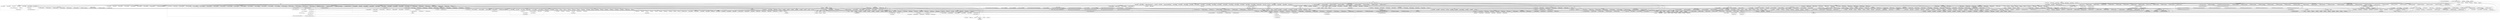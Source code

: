 digraph {
graph [overlap=false]
subgraph cluster_IO_Socket_INET {
	label="IO::Socket::INET";
	"IO::Socket::INET::_get_proto_number";
	"IO::Socket::INET::_get_proto_name";
	"IO::Socket::INET::BEGIN@9";
	"IO::Socket::INET::CORE:subst";
	"IO::Socket::INET::BEGIN@15";
	"IO::Socket::INET::BEGIN@14";
	"IO::Socket::INET::BEGIN@11";
	"IO::Socket::INET::new";
	"IO::Socket::INET::BEGIN@13";
	"IO::Socket::INET::BEGIN@12";
	"IO::Socket::INET::configure";
	"IO::Socket::INET::bind";
	"IO::Socket::INET::CORE:match";
	"IO::Socket::INET::peeraddr";
	"IO::Socket::INET::_sock_info";
	"IO::Socket::INET::peerport";
	"IO::Socket::INET::peerhost";
}
subgraph cluster_Storable {
	label="Storable";
	"Storable::BEGIN@22";
	"Storable::BEGIN@26";
	"Storable::BEGIN@51";
}
subgraph cluster_Config {
	label="Config";
	"Config::BEGIN@11";
	"Config::BEGIN@45";
	"Config::TIEHASH";
	"Config::BEGIN@10";
	"Config::BEGIN@9";
	"Config::import";
	"Config::FETCH";
}
subgraph cluster_File_Path {
	label="File::Path";
	"File::Path::BEGIN@7";
	"File::Path::BEGIN@6";
	"File::Path::BEGIN@8";
	"File::Path::BEGIN@19";
	"File::Path::BEGIN@10";
	"File::Path::BEGIN@4";
	"File::Path::BEGIN@18";
	"File::Path::BEGIN@3";
	"File::Path::BEGIN@329";
}
subgraph cluster_DynaLoader {
	label="DynaLoader";
	"DynaLoader::CORE:ftfile";
	"DynaLoader::BEGIN@95";
	"DynaLoader::CORE:ftsize";
	"DynaLoader::dl_undef_symbols";
	"DynaLoader::BEGIN@22";
	"DynaLoader::dl_find_symbol";
	"DynaLoader::dl_load_file";
	"DynaLoader::CORE:subst";
	"DynaLoader::BEGIN@18";
	"DynaLoader::dl_load_flags";
	"DynaLoader::CORE:ftdir";
	"DynaLoader::dl_install_xsub";
	"DynaLoader::bootstrap";
}
subgraph cluster_Nephia_ClassLoader {
	label="Nephia::ClassLoader";
	"Nephia::ClassLoader::BEGIN@2";
	"Nephia::ClassLoader::BEGIN@4";
	"Nephia::ClassLoader::BEGIN@3";
	"Nephia::ClassLoader::load";
}
subgraph cluster_warnings {
	label="warnings";
	"warnings::unimport";
	"warnings::import";
}
subgraph cluster_vars {
	label="vars";
	"vars::import";
}
subgraph cluster_Plack_Util_Accessor {
	label="Plack::Util::Accessor";
	"Plack::Util::Accessor::BEGIN@3";
	"Plack::Util::Accessor::mk_accessors";
	"Plack::Util::Accessor::BEGIN@14";
	"Plack::Util::Accessor::import";
	"Plack::Util::Accessor::__ANON__[Plack/Util/Accessor.pm:19]";
	"Plack::Util::Accessor::BEGIN@2";
}
subgraph cluster_Tie_Hash {
	label="Tie::Hash";
	"Tie::Hash::BEGIN@188";
	"Tie::Hash::BEGIN@189";
}
subgraph cluster_Plack_App_URLMap {
	label="Plack::App::URLMap";
	"Plack::App::URLMap::BEGIN@2";
	"Plack::App::URLMap::BEGIN@7";
	"Plack::App::URLMap::BEGIN@5";
	"Plack::App::URLMap::BEGIN@3";
	"Plack::App::URLMap::BEGIN@4";
	"Plack::App::URLMap::BEGIN@54";
}
subgraph cluster_Plack_Middleware_Conditional {
	label="Plack::Middleware::Conditional";
	"Plack::Middleware::Conditional::BEGIN@3";
	"Plack::Middleware::Conditional::BEGIN@5";
	"Plack::Middleware::Conditional::BEGIN@2";
}
subgraph cluster_XSLoader {
	label="XSLoader";
	"XSLoader::load";
}
subgraph cluster_JSON_XS_Boolean {
	label="JSON::XS::Boolean";
	"JSON::XS::Boolean::BEGIN@3";
	"JSON::XS::Boolean::BEGIN@1477";
}
subgraph cluster_bytes {
	label="bytes";
	"bytes::import";
}
subgraph cluster_Router_Simple {
	label="Router::Simple";
	"Router::Simple::BEGIN@9";
	"Router::Simple::BEGIN@11";
	"Router::Simple::BEGIN@4";
	"Router::Simple::BEGIN@6";
	"Router::Simple::BEGIN@2";
	"Router::Simple::new";
	"Router::Simple::BEGIN@3";
	"Router::Simple::connect";
	"Router::Simple::BEGIN@7";
	"Router::Simple::match";
	"Router::Simple::_match";
	"Router::Simple::BEGIN@8";
}
subgraph cluster_URI_Escape {
	label="URI::Escape";
	"URI::Escape::BEGIN@145";
	"URI::Escape::BEGIN@2";
	"URI::Escape::CORE:qr";
}
subgraph cluster_IO_Handle {
	label="IO::Handle";
	"IO::Handle::autoflush";
	"IO::Handle::print";
	"IO::Handle::sysread";
	"IO::Handle::syswrite";
	"IO::Handle::close";
	"IO::Handle::new";
}
subgraph cluster_Stream_Buffered_PerlIO {
	label="Stream::Buffered::PerlIO";
	"Stream::Buffered::PerlIO::BEGIN@2";
	"Stream::Buffered::PerlIO::BEGIN@4";
	"Stream::Buffered::PerlIO::BEGIN@3";
}
subgraph cluster_FileHandle {
	label="FileHandle";
	"FileHandle::import";
	"FileHandle::BEGIN@46";
	"FileHandle::BEGIN@3";
	"FileHandle::BEGIN@4";
}
subgraph cluster_Plack_Util_Prototype {
	label="Plack::Util::Prototype";
	"Plack::Util::Prototype::AUTOLOAD";
}
subgraph cluster_Text_MicroTemplate_File {
	label="Text::MicroTemplate::File";
	"Text::MicroTemplate::File::BEGIN@6";
	"Text::MicroTemplate::File::CORE:close";
	"Text::MicroTemplate::File::BEGIN@4";
	"Text::MicroTemplate::File::BEGIN@5";
	"Text::MicroTemplate::File::CORE:open";
	"Text::MicroTemplate::File::BEGIN@8";
	"Text::MicroTemplate::File::build_file";
	"Text::MicroTemplate::File::BEGIN@104";
	"Text::MicroTemplate::File::CORE:stat";
	"Text::MicroTemplate::File::render_file";
	"Text::MicroTemplate::File::new";
	"Text::MicroTemplate::File::CORE:readline";
	"Text::MicroTemplate::File::BEGIN@3";
}
subgraph cluster_Socket {
	label="Socket";
	"Socket::inet_ntoa";
	"Socket::BEGIN@310";
	"Socket::CORE:qr";
	"Socket::unpack_sockaddr_in";
	"Socket::BEGIN@3";
	"Socket::BEGIN@628";
	"Socket::pack_sockaddr_in";
	"Socket::CORE:regcomp";
	"Socket::BEGIN@311";
	"Socket::sockaddr_in";
	"Socket::BEGIN@541";
}
subgraph cluster_Text_MicroTemplate {
	label="Text::MicroTemplate";
	"Text::MicroTemplate::CORE:regcomp";
	"Text::MicroTemplate::CORE:subst";
	"Text::MicroTemplate::code";
	"Text::MicroTemplate::BEGIN@13";
	"Text::MicroTemplate::encoded_string";
	"Text::MicroTemplate::BEGIN@10";
	"Text::MicroTemplate::BEGIN@190";
	"Text::MicroTemplate::build";
	"Text::MicroTemplate::_inline_escape_html";
	"Text::MicroTemplate::BEGIN@11";
	"Text::MicroTemplate::__ANON__[Text/MicroTemplate.pm:371]";
	"Text::MicroTemplate::new";
	"Text::MicroTemplate::BEGIN@419";
	"Text::MicroTemplate::_build";
	"Text::MicroTemplate::BEGIN@406";
	"Text::MicroTemplate::parse";
	"Text::MicroTemplate::CORE:match";
	"Text::MicroTemplate::BEGIN@9";
	"Text::MicroTemplate::BEGIN@14";
	"Text::MicroTemplate::BEGIN@8";
}
subgraph cluster_version {
	label="version";
	"version::(bool";
	"version::(cmp";
}
subgraph cluster_Plack_Component {
	label="Plack::Component";
	"Plack::Component::BEGIN@5";
	"Plack::Component::__ANON__[Plack/Component.pm:39]";
	"Plack::Component::to_app";
	"Plack::Component::new";
	"Plack::Component::response_cb";
	"Plack::Component::BEGIN@6";
	"Plack::Component::BEGIN@2";
	"Plack::Component::prepare_app";
	"Plack::Component::BEGIN@3";
	"Plack::Component::BEGIN@4";
}
subgraph cluster_POSIX_SigRt {
	label="POSIX::SigRt";
	"POSIX::SigRt::BEGIN@58";
	"POSIX::SigRt::BEGIN@56";
	"POSIX::SigRt::BEGIN@60";
}
subgraph cluster_utf8 {
	label="utf8";
	"utf8::BEGIN@147";
	"utf8::is_utf8";
	"utf8::AUTOLOAD";
	"utf8::CORE:match";
	"utf8::CORE:sort";
	"utf8::BEGIN@2";
	"utf8::SWASHNEW";
	"utf8::BEGIN@460";
	"utf8::BEGIN@3";
	"utf8::BEGIN@399";
	"utf8::BEGIN@123";
	"utf8::CORE:subst";
	"utf8::BEGIN@135";
	"utf8::BEGIN@117";
}
subgraph cluster_Devel_StackTrace_AsHTML {
	label="Devel::StackTrace::AsHTML";
	"Devel::StackTrace::AsHTML::BEGIN@4";
	"Devel::StackTrace::AsHTML::BEGIN@11";
	"Devel::StackTrace::AsHTML::BEGIN@9";
	"Devel::StackTrace::AsHTML::BEGIN@8";
	"Devel::StackTrace::AsHTML::BEGIN@3";
	"Devel::StackTrace::AsHTML::BEGIN@7";
}
subgraph cluster_Plack_Middleware_Lint {
	label="Plack::Middleware::Lint";
	"Plack::Middleware::Lint::validate_res";
	"Plack::Middleware::Lint::call";
	"Plack::Middleware::Lint::BEGIN@7";
	"Plack::Middleware::Lint::BEGIN@3";
	"Plack::Middleware::Lint::_is_really_utf8";
	"Plack::Middleware::Lint::BEGIN@2";
	"Plack::Middleware::Lint::BEGIN@6";
	"Plack::Middleware::Lint::validate_env";
	"Plack::Middleware::Lint::BEGIN@4";
	"Plack::Middleware::Lint::BEGIN@5";
	"Plack::Middleware::Lint::CORE:match";
}
subgraph cluster_IO_Seekable {
	label="IO::Seekable";
	"IO::Seekable::BEGIN@98";
	"IO::Seekable::BEGIN@99";
	"IO::Seekable::BEGIN@97";
	"IO::Seekable::BEGIN@104";
	"IO::Seekable::BEGIN@101";
}
subgraph cluster_IO_Socket_UNIX {
	label="IO::Socket::UNIX";
	"IO::Socket::UNIX::BEGIN@11";
	"IO::Socket::UNIX::BEGIN@9";
	"IO::Socket::UNIX::BEGIN@12";
}
subgraph cluster_HTTP_Body_UrlEncoded {
	label="HTTP::Body::UrlEncoded";
	"HTTP::Body::UrlEncoded::CORE:qr";
	"HTTP::Body::UrlEncoded::BEGIN@8";
	"HTTP::Body::UrlEncoded::BEGIN@6";
	"HTTP::Body::UrlEncoded::BEGIN@7";
}
subgraph cluster_feature {
	label="feature";
	"feature::import";
	"feature::CORE:substcont";
	"feature::CORE:subst";
}
subgraph cluster_Stream_Buffered {
	label="Stream::Buffered";
	"Stream::Buffered::BEGIN@5";
	"Stream::Buffered::BEGIN@7";
	"Stream::Buffered::BEGIN@2";
	"Stream::Buffered::BEGIN@6";
	"Stream::Buffered::BEGIN@3";
	"Stream::Buffered::BEGIN@8";
}
subgraph cluster_Plack_Sandbox_app_2epsgi {
	label="Plack::Sandbox::app_2epsgi";
	"Plack::Sandbox::app_2epsgi::BEGIN@3";
	"Plack::Sandbox::app_2epsgi::BEGIN@7";
	"Plack::Sandbox::app_2epsgi::BEGIN@2.2";
	"Plack::Sandbox::app_2epsgi::BEGIN@2";
	"Plack::Sandbox::app_2epsgi::BEGIN@4";
	"Plack::Sandbox::app_2epsgi::BEGIN@5";
	"Plack::Sandbox::app_2epsgi::BEGIN@8";
	"Plack::Sandbox::app_2epsgi::BEGIN@1";
	"Plack::Sandbox::app_2epsgi::BEGIN@3.3";
}
subgraph cluster_Plack_Builder {
	label="Plack::Builder";
	"Plack::Builder::BEGIN@6";
	"Plack::Builder::__ANON__[Plack/Builder.pm:93]";
	"Plack::Builder::BEGIN@2";
	"Plack::Builder::to_app";
	"Plack::Builder::__ANON__[Plack/Builder.pm:20]";
	"Plack::Builder::builder";
	"Plack::Builder::BEGIN@3";
	"Plack::Builder::BEGIN@8";
	"Plack::Builder::add_middleware";
	"Plack::Builder::new";
	"Plack::Builder::BEGIN@7";
	"Plack::Builder::enable";
}
subgraph cluster_Try_Tiny {
	label="Try::Tiny";
	"Try::Tiny::catch";
	"Try::Tiny::try";
}
subgraph cluster_parent {
	label="parent";
	"parent::import";
}
subgraph cluster_Plack_MIME {
	label="Plack::MIME";
	"Plack::MIME::mime_type";
	"Plack::MIME::BEGIN@2";
	"Plack::MIME::CORE:match";
}
subgraph cluster_Router_Simple_SubMapper {
	label="Router::Simple::SubMapper";
	"Router::Simple::SubMapper::BEGIN@2";
	"Router::Simple::SubMapper::BEGIN@4";
	"Router::Simple::SubMapper::BEGIN@3";
}
subgraph cluster_JSON_Backend_PP {
	label="JSON::Backend::PP";
	"JSON::Backend::PP::BEGIN@383";
}
subgraph cluster_Data_Dumper {
	label="Data::Dumper";
	"Data::Dumper::BEGIN@22";
	"Data::Dumper::BEGIN@16";
	"Data::Dumper::BEGIN@683";
	"Data::Dumper::BEGIN@20";
}
subgraph cluster_Plack_Util {
	label="Plack::Util";
	"Plack::Util::content_length";
	"Plack::Util::load_class";
	"Plack::Util::response_cb";
	"Plack::Util::foreach";
	"Plack::Util::headers";
	"Plack::Util::status_with_no_entity_body";
	"Plack::Util::is_real_fh";
	"Plack::Util::set_io_path";
	"Plack::Util::run_app";
	"Plack::Util::header_iter";
}
subgraph cluster_PerlIO {
	label="PerlIO";
	"PerlIO::import";
}
subgraph cluster_HTTP_Body_XFormsMultipart {
	label="HTTP::Body::XFormsMultipart";
	"HTTP::Body::XFormsMultipart::BEGIN@11";
	"HTTP::Body::XFormsMultipart::BEGIN@8";
	"HTTP::Body::XFormsMultipart::BEGIN@6";
	"HTTP::Body::XFormsMultipart::BEGIN@10";
	"HTTP::Body::XFormsMultipart::BEGIN@7";
}
subgraph cluster_Scalar_Util {
	label="Scalar::Util";
	"Scalar::Util::weaken";
}
subgraph cluster_POSIX_SigAction {
	label="POSIX::SigAction";
	"POSIX::SigAction::BEGIN@52";
}
subgraph cluster_UNIVERSAL {
	label="UNIVERSAL";
	"UNIVERSAL::isa";
	"UNIVERSAL::VERSION";
	"UNIVERSAL::can";
}
subgraph cluster_FindBin {
	label="FindBin";
	"FindBin::BEGIN@95";
	"FindBin::BEGIN@98";
	"FindBin::CORE:match";
	"FindBin::CORE:ftfile";
	"FindBin::CORE:readlink";
	"FindBin::BEGIN@205";
	"FindBin::init";
	"FindBin::BEGIN@99";
	"FindBin::BEGIN@100";
	"FindBin::cwd2";
}
subgraph cluster_Fcntl {
	label="Fcntl";
	"Fcntl::O_NOFOLLOW";
	"Fcntl::BEGIN@58";
	"Fcntl::O_EXLOCK";
	"Fcntl::O_TEMPORARY";
	"Fcntl::O_NOINHERIT";
	"Fcntl::O_LARGEFILE";
	"Fcntl::O_BINARY";
}
subgraph cluster_HTTP_Server_PSGI {
	label="HTTP::Server::PSGI";
	"HTTP::Server::PSGI::run";
	"HTTP::Server::PSGI::handle_connection";
	"HTTP::Server::PSGI::BEGIN@11";
	"HTTP::Server::PSGI::BEGIN@9";
	"HTTP::Server::PSGI::BEGIN@6";
	"HTTP::Server::PSGI::write_all";
	"HTTP::Server::PSGI::BEGIN@31";
	"HTTP::Server::PSGI::prepare_socket_class";
	"HTTP::Server::PSGI::BEGIN@12";
	"HTTP::Server::PSGI::read_timeout";
	"HTTP::Server::PSGI::BEGIN@8";
	"HTTP::Server::PSGI::do_timeout";
	"HTTP::Server::PSGI::__ANON__[HTTP/Server/PSGI.pm:270]";
	"HTTP::Server::PSGI::BEGIN@5";
	"HTTP::Server::PSGI::BEGIN@14";
	"HTTP::Server::PSGI::CORE:open";
	"HTTP::Server::PSGI::BEGIN@19";
	"HTTP::Server::PSGI::__ANON__[HTTP/Server/PSGI.pm:276]";
	"HTTP::Server::PSGI::new";
	"HTTP::Server::PSGI::BEGIN@2";
	"HTTP::Server::PSGI::BEGIN@13";
	"HTTP::Server::PSGI::BEGIN@15";
	"HTTP::Server::PSGI::_handle_response";
	"HTTP::Server::PSGI::BEGIN@3";
	"HTTP::Server::PSGI::BEGIN@7";
	"HTTP::Server::PSGI::BEGIN@32";
	"HTTP::Server::PSGI::BEGIN@166";
	"HTTP::Server::PSGI::BEGIN@22";
	"HTTP::Server::PSGI::BEGIN@18";
	"HTTP::Server::PSGI::setup_listener";
	"HTTP::Server::PSGI::BEGIN@10";
	"HTTP::Server::PSGI::BEGIN@16";
	"HTTP::Server::PSGI::accept_loop";
	"HTTP::Server::PSGI::write_timeout";
}
subgraph cluster_Nephia {
	label="Nephia";
	"Nephia::BEGIN@3";
	"Nephia::BEGIN@4";
	"Nephia::BEGIN@14";
	"Nephia::BEGIN@17";
	"Nephia::CORE:match";
	"Nephia::BEGIN@2";
	"Nephia::import";
}
subgraph cluster_Stream_Buffered_Auto {
	label="Stream::Buffered::Auto";
	"Stream::Buffered::Auto::BEGIN@2";
	"Stream::Buffered::Auto::BEGIN@3";
	"Stream::Buffered::Auto::BEGIN@4";
}
subgraph cluster_Encode_utf8 {
	label="Encode::utf8";
	"Encode::utf8::encode_xs";
	"Encode::utf8::BEGIN@323";
}
subgraph cluster_Plack_Runner {
	label="Plack::Runner";
	"Plack::Runner::locate_app";
	"Plack::Runner::__ANON__";
}
subgraph cluster_Encode_Config {
	label="Encode::Config";
	"Encode::Config::BEGIN@7";
	"Encode::Config::BEGIN@8";
	"Encode::Config::CORE:match";
}
subgraph cluster_File_Temp_Dir {
	label="File::Temp::Dir";
	"File::Temp::Dir::BEGIN@2405";
	"File::Temp::Dir::BEGIN@2407";
	"File::Temp::Dir::BEGIN@2406";
}
subgraph cluster_Tie_StdHash {
	label="Tie::StdHash";
	"Tie::StdHash::TIEHASH";
}
subgraph cluster_warnings_register {
	label="warnings::register";
	"warnings::register::import";
}
subgraph cluster_JSON {
	label="JSON";
	"JSON::BEGIN@318";
	"JSON::CORE:close";
	"JSON::BEGIN@9";
	"JSON::BEGIN@6";
	"JSON::CORE:readline";
	"JSON::BEGIN@4";
	"JSON::BEGIN@5";
	"JSON::_set_module";
	"JSON::_load_xs";
	"JSON::BEGIN@2";
}
subgraph cluster_Cwd {
	label="Cwd";
	"Cwd::BEGIN@170";
	"Cwd::CORE:fteexec";
	"Cwd::BEGIN@823";
	"Cwd::BEGIN@171";
	"Cwd::BEGIN@209";
	"Cwd::getcwd";
	"Cwd::CORE:regcomp";
	"Cwd::BEGIN@172";
	"Cwd::abs_path";
}
subgraph cluster_Router_Simple_Route {
	label="Router::Simple::Route";
	"Router::Simple::Route::CORE:regcomp";
	"Router::Simple::Route::CORE:substcont";
	"Router::Simple::Route::BEGIN@6";
	"Router::Simple::Route::BEGIN@4";
	"Router::Simple::Route::CORE:qr";
	"Router::Simple::Route::CORE:match";
	"Router::Simple::Route::BEGIN@2";
	"Router::Simple::Route::CORE:subst";
	"Router::Simple::Route::BEGIN@3";
	"Router::Simple::Route::match";
	"Router::Simple::Route::new";
}
subgraph cluster_Plack_Middleware_Static {
	label="Plack::Middleware::Static";
	"Plack::Middleware::Static::BEGIN@7";
	"Plack::Middleware::Static::BEGIN@2";
	"Plack::Middleware::Static::BEGIN@4";
	"Plack::Middleware::Static::BEGIN@3";
	"Plack::Middleware::Static::_handle_static";
	"Plack::Middleware::Static::CORE:regcomp";
	"Plack::Middleware::Static::call";
	"Plack::Middleware::Static::BEGIN@5";
	"Plack::Middleware::Static::CORE:match";
}
subgraph cluster_JSON_XS {
	label="JSON::XS";
	"JSON::XS::encode";
	"JSON::XS::BEGIN@104";
	"JSON::XS::new";
	"JSON::XS::DESTROY";
	"JSON::XS::utf8";
	"JSON::XS::BEGIN@121";
	"JSON::XS::BEGIN@122";
}
subgraph cluster_HTTP_Status {
	label="HTTP::Status";
	"HTTP::Status::status_message";
	"HTTP::Status::CORE:match";
	"HTTP::Status::CORE:subst";
	"HTTP::Status::BEGIN@3";
	"HTTP::Status::BEGIN@6";
}
subgraph cluster_Encode {
	label="Encode";
	"Encode::CORE:match";
	"Encode::BEGIN@13";
	"Encode::define_encoding";
	"Encode::predefine_encodings";
	"Encode::BEGIN@48";
	"Encode::BEGIN@6";
	"Encode::BEGIN@9";
	"Encode::find_encoding";
	"Encode::BEGIN@5";
	"Encode::encode";
	"Encode::getEncoding";
	"Encode::BEGIN@240";
}
subgraph cluster_HTTP_Headers {
	label="HTTP::Headers";
	"HTTP::Headers::BEGIN@4";
	"HTTP::Headers::BEGIN@3";
	"HTTP::Headers::BEGIN@6";
}
subgraph cluster_Nephia_View {
	label="Nephia::View";
	"Nephia::View::new";
	"Nephia::View::BEGIN@3";
	"Nephia::View::BEGIN@4";
	"Nephia::View::BEGIN@5";
}
subgraph cluster_JSON_Boolean {
	label="JSON::Boolean";
	"JSON::Boolean::_overrride_overload";
}
subgraph cluster_Plack_Request {
	label="Plack::Request";
	"Plack::Request::BEGIN@11";
	"Plack::Request::new";
	"Plack::Request::BEGIN@8";
	"Plack::Request::BEGIN@3";
	"Plack::Request::BEGIN@10";
	"Plack::Request::BEGIN@4";
	"Plack::Request::BEGIN@9";
	"Plack::Request::BEGIN@16";
	"Plack::Request::BEGIN@14";
	"Plack::Request::BEGIN@15";
	"Plack::Request::BEGIN@13";
	"Plack::Request::BEGIN@2";
}
subgraph cluster_Errno {
	label="Errno";
	"Errno::BEGIN@9";
	"Errno::BEGIN@8";
	"Errno::TIEHASH";
	"Errno::BEGIN@21";
}
subgraph cluster_base {
	label="base";
	"base::BEGIN@3";
	"base::BEGIN@4";
	"base::has_fields";
	"base::has_version";
	"base::has_attr";
	"base::import";
}
subgraph cluster_IO_File {
	label="IO::File";
	"IO::File::BEGIN@128";
	"IO::File::BEGIN@133";
	"IO::File::BEGIN@130";
	"IO::File::BEGIN@131";
	"IO::File::CORE:match";
	"IO::File::BEGIN@134";
	"IO::File::BEGIN@132";
	"IO::File::BEGIN@127";
}
subgraph cluster_Devel_StackTrace {
	label="Devel::StackTrace";
	"Devel::StackTrace::BEGIN@2";
	"Devel::StackTrace::BEGIN@6";
	"Devel::StackTrace::BEGIN@9";
	"Devel::StackTrace::BEGIN@13";
	"Devel::StackTrace::BEGIN@8";
	"Devel::StackTrace::BEGIN@12";
	"Devel::StackTrace::BEGIN@11";
	"Devel::StackTrace::BEGIN@16";
}
subgraph cluster_HTTP_Body {
	label="HTTP::Body";
	"HTTP::Body::BEGIN@8";
	"HTTP::Body::BEGIN@25";
	"HTTP::Body::BEGIN@26";
	"HTTP::Body::BEGIN@6";
}
subgraph cluster_HTTP_Body_MultiPart {
	label="HTTP::Body::MultiPart";
	"HTTP::Body::MultiPart::BEGIN@7";
	"HTTP::Body::MultiPart::BEGIN@11";
	"HTTP::Body::MultiPart::BEGIN@12";
	"HTTP::Body::MultiPart::BEGIN@8";
	"HTTP::Body::MultiPart::BEGIN@6";
	"HTTP::Body::MultiPart::BEGIN@10";
}
subgraph cluster_HTTP_Message {
	label="HTTP::Message";
	"HTTP::Message::BEGIN@3";
	"HTTP::Message::BEGIN@643";
	"HTTP::Message::BEGIN@4";
}
subgraph cluster_strict {
	label="strict";
	"strict::import";
	"strict::unimport";
}
subgraph cluster_Plack_Handler_HTTP_Server_PSGI {
	label="Plack::Handler::HTTP::Server::PSGI";
	"Plack::Handler::HTTP::Server::PSGI::new";
	"Plack::Handler::HTTP::Server::PSGI::_server";
	"Plack::Handler::HTTP::Server::PSGI::BEGIN@2";
	"Plack::Handler::HTTP::Server::PSGI::run";
	"Plack::Handler::HTTP::Server::PSGI::BEGIN@5";
}
subgraph cluster_Encode_Encoding {
	label="Encode::Encoding";
	"Encode::Encoding::BEGIN@4";
	"Encode::Encoding::BEGIN@5";
	"Encode::Encoding::CORE:match";
}
subgraph cluster_common_sense {
	label="common::sense";
	"common::sense::import";
}
subgraph cluster_attributes {
	label="attributes";
	"attributes::reftype";
	"attributes::BEGIN@9";
	"attributes::_modify_attrs_and_deprecate";
	"attributes::_modify_attrs";
	"attributes::CORE:qr";
	"attributes::import";
}
subgraph cluster_Text_MicroTemplate_EncodedString {
	label="Text::MicroTemplate::EncodedString";
	"Text::MicroTemplate::EncodedString::BEGIN@433";
	"Text::MicroTemplate::EncodedString::__ANON__[Text/MicroTemplate.pm:433]";
	"Text::MicroTemplate::EncodedString::BEGIN@430";
	"Text::MicroTemplate::EncodedString::as_string";
	"Text::MicroTemplate::EncodedString::BEGIN@431";
	"Text::MicroTemplate::EncodedString::new";
}
subgraph cluster_JSON_Backend_XS_Supportable {
	label="JSON::Backend::XS::Supportable";
	"JSON::Backend::XS::Supportable::BEGIN@99";
}
subgraph cluster_Exporter_Heavy {
	label="Exporter::Heavy";
	"Exporter::Heavy::_rebuild_cache";
	"Exporter::Heavy::BEGIN@197";
	"Exporter::Heavy::_push_tags";
	"Exporter::Heavy::BEGIN@4";
	"Exporter::Heavy::CORE:subst";
	"Exporter::Heavy::CORE:match";
	"Exporter::Heavy::BEGIN@3";
}
subgraph cluster_URI {
	label="URI";
	"URI::BEGIN@21";
	"URI::BEGIN@128";
	"URI::BEGIN@7";
	"URI::BEGIN@22";
	"URI::BEGIN@13";
	"URI::BEGIN@24";
	"URI::BEGIN@3";
	"URI::BEGIN@4";
}
subgraph cluster_Plack {
	label="Plack";
	"Plack::BEGIN@5";
	"Plack::BEGIN@3";
	"Plack::BEGIN@4";
}
subgraph cluster_constant {
	label="constant";
	"constant::import";
}
subgraph cluster_HTTP_Parser_XS {
	label="HTTP::Parser::XS";
	"HTTP::Parser::XS::BEGIN@6";
	"HTTP::Parser::XS::parse_http_request";
	"HTTP::Parser::XS::BEGIN@4";
	"HTTP::Parser::XS::BEGIN@3";
	"HTTP::Parser::XS::CORE:match";
	"HTTP::Parser::XS::BEGIN@16";
}
subgraph cluster_Class_Accessor_Lite {
	label="Class::Accessor::Lite";
	"Class::Accessor::Lite::__m";
	"Class::Accessor::Lite::BEGIN@76";
	"Class::Accessor::Lite::BEGIN@62";
	"Class::Accessor::Lite::__m_ro";
	"Class::Accessor::Lite::CORE:sort";
	"Class::Accessor::Lite::BEGIN@84";
	"Class::Accessor::Lite::import";
	"Class::Accessor::Lite::BEGIN@68";
	"Class::Accessor::Lite::BEGIN@3";
	"Class::Accessor::Lite::_mk_ro_accessors";
	"Class::Accessor::Lite::BEGIN@92";
	"Class::Accessor::Lite::BEGIN@7";
	"Class::Accessor::Lite::_mk_accessors";
}
subgraph cluster_Exporter {
	label="Exporter";
	"Exporter::import";
	"Exporter::export_to_level";
	"Exporter::export";
	"Exporter::export_tags";
}
subgraph cluster_Plack_Request_Upload {
	label="Plack::Request::Upload";
	"Plack::Request::Upload::BEGIN@4";
	"Plack::Request::Upload::BEGIN@2";
	"Plack::Request::Upload::BEGIN@3";
}
subgraph cluster_Plack_Middleware {
	label="Plack::Middleware";
	"Plack::Middleware::BEGIN@2";
	"Plack::Middleware::BEGIN@4";
	"Plack::Middleware::BEGIN@7";
	"Plack::Middleware::BEGIN@5";
	"Plack::Middleware::BEGIN@3";
	"Plack::Middleware::BEGIN@6";
	"Plack::Middleware::wrap";
}
subgraph cluster_SelectSaver {
	label="SelectSaver";
	"SelectSaver::DESTROY";
}
subgraph cluster_HTTP_Body_XForms {
	label="HTTP::Body::XForms";
	"HTTP::Body::XForms::BEGIN@8";
	"HTTP::Body::XForms::BEGIN@7";
	"HTTP::Body::XForms::BEGIN@10";
	"HTTP::Body::XForms::BEGIN@6";
}
subgraph cluster_Plack_Handler_Standalone {
	label="Plack::Handler::Standalone";
	"Plack::Handler::Standalone::BEGIN@4";
	"Plack::Handler::Standalone::BEGIN@2";
	"Plack::Handler::Standalone::BEGIN@3";
}
subgraph cluster_HTTP_Body_OctetStream {
	label="HTTP::Body::OctetStream";
	"HTTP::Body::OctetStream::BEGIN@6";
	"HTTP::Body::OctetStream::BEGIN@8";
	"HTTP::Body::OctetStream::BEGIN@10";
	"HTTP::Body::OctetStream::BEGIN@7";
}
subgraph cluster_File_Basename {
	label="File::Basename";
	"File::Basename::BEGIN@52";
	"File::Basename::BEGIN@371";
	"File::Basename::BEGIN@50";
	"File::Basename::dirname";
	"File::Basename::CORE:substcont";
	"File::Basename::fileparse_set_fstype";
	"File::Basename::CORE:subst";
	"File::Basename::BEGIN@42";
	"File::Basename::fileparse";
	"File::Basename::CORE:regcomp";
	"File::Basename::_strip_trailing_sep";
	"File::Basename::CORE:match";
	"File::Basename::BEGIN@51";
}
subgraph cluster_AutoLoader {
	label="AutoLoader";
	"AutoLoader::BEGIN@138";
	"AutoLoader::find_filename";
	"AutoLoader::CORE:substcont";
	"AutoLoader::CORE:subst";
	"AutoLoader::BEGIN@186";
	"AutoLoader::AUTOLOAD";
	"AutoLoader::CORE:match";
	"AutoLoader::CORE:fteread";
	"AutoLoader::BEGIN@4";
	"AutoLoader::import";
	"AutoLoader::BEGIN@30";
	"AutoLoader::BEGIN@3";
	"AutoLoader::CORE:regcomp";
	"AutoLoader::BEGIN@13";
}
subgraph cluster_Carp_Heavy {
	label="Carp::Heavy";
	"Carp::Heavy::BEGIN@3";
}
subgraph cluster_Plack_Middleware_AccessLog {
	label="Plack::Middleware::AccessLog";
	"Plack::Middleware::AccessLog::__ANON__[Plack/Middleware/AccessLog.pm:80]";
	"Plack::Middleware::AccessLog::BEGIN@8";
	"Plack::Middleware::AccessLog::__ANON__[Plack/Middleware/AccessLog.pm:74]";
	"Plack::Middleware::AccessLog::BEGIN@16";
	"Plack::Middleware::AccessLog::__ANON__[Plack/Middleware/AccessLog.pm:32]";
	"Plack::Middleware::AccessLog::log_line";
	"Plack::Middleware::AccessLog::__ANON__[Plack/Middleware/AccessLog.pm:75]";
	"Plack::Middleware::AccessLog::BEGIN@7";
	"Plack::Middleware::AccessLog::CORE:substcont";
	"Plack::Middleware::AccessLog::__ANON__[Plack/Middleware/AccessLog.pm:73]";
	"Plack::Middleware::AccessLog::CORE:match";
	"Plack::Middleware::AccessLog::__ANON__[Plack/Middleware/AccessLog.pm:52]";
	"Plack::Middleware::AccessLog::BEGIN@5";
	"Plack::Middleware::AccessLog::__ANON__[Plack/Middleware/AccessLog.pm:68]";
	"Plack::Middleware::AccessLog::BEGIN@4";
	"Plack::Middleware::AccessLog::__ANON__[Plack/Middleware/AccessLog.pm:96]";
	"Plack::Middleware::AccessLog::_safe";
	"Plack::Middleware::AccessLog::__ANON__[Plack/Middleware/AccessLog.pm:78]";
	"Plack::Middleware::AccessLog::CORE:subst";
	"Plack::Middleware::AccessLog::BEGIN@15";
	"Plack::Middleware::AccessLog::__ANON__[Plack/Middleware/AccessLog.pm:79]";
	"Plack::Middleware::AccessLog::call";
	"Plack::Middleware::AccessLog::BEGIN@2";
	"Plack::Middleware::AccessLog::BEGIN@3";
	"Plack::Middleware::AccessLog::__ANON__[Plack/Middleware/AccessLog.pm:76]";
}
subgraph cluster_JSON_PP_Boolean {
	label="JSON::PP::Boolean";
	"JSON::PP::Boolean::BEGIN@3";
}
subgraph cluster_Plack_Middleware_ContentLength {
	label="Plack::Middleware::ContentLength";
	"Plack::Middleware::ContentLength::BEGIN@4";
	"Plack::Middleware::ContentLength::BEGIN@2";
	"Plack::Middleware::ContentLength::BEGIN@3";
	"Plack::Middleware::ContentLength::call";
	"Plack::Middleware::ContentLength::BEGIN@6";
}
subgraph cluster_File_Spec_Unix {
	label="File::Spec::Unix";
	"File::Spec::Unix::_cwd";
	"File::Spec::Unix::path";
	"File::Spec::Unix::rel2abs";
	"File::Spec::Unix::canonpath";
	"File::Spec::Unix::CORE:match";
	"File::Spec::Unix::catfile";
	"File::Spec::Unix::BEGIN@149";
	"File::Spec::Unix::file_name_is_absolute";
	"File::Spec::Unix::BEGIN@4";
	"File::Spec::Unix::BEGIN@3";
	"File::Spec::Unix::CORE:subst";
	"File::Spec::Unix::catdir";
}
subgraph cluster_Time_Local {
	label="Time::Local";
	"Time::Local::BEGIN@8";
	"Time::Local::CORE:pack";
	"Time::Local::BEGIN@28";
	"Time::Local::_daygm";
	"Time::Local::BEGIN@4";
	"Time::Local::BEGIN@5";
	"Time::Local::BEGIN@29";
	"Time::Local::BEGIN@6";
	"Time::Local::BEGIN@27";
}
subgraph cluster_Nephia_Core {
	label="Nephia::Core";
	"Nephia::Core::BEGIN@5";
	"Nephia::Core::_path";
	"Nephia::Core::BEGIN@6";
	"Nephia::Core::BEGIN@9";
	"Nephia::Core::BEGIN@83";
	"Nephia::Core::BEGIN@12";
	"Nephia::Core::json_res";
	"Nephia::Core::BEGIN@31";
	"Nephia::Core::__ANON__[Nephia/Core.pm:115]";
	"Nephia::Core::BEGIN@13";
	"Nephia::Core::BEGIN@7";
	"Nephia::Core::config";
	"Nephia::Core::BEGIN@30";
	"Nephia::Core::BEGIN@178";
	"Nephia::Core::BEGIN@11";
	"Nephia::Core::render";
	"Nephia::Core::CORE:qr";
	"Nephia::Core::__ANON__[Nephia/Core.pm:47]";
	"Nephia::Core::path";
	"Nephia::Core::__ANON__[Nephia/Core.pm:128]";
	"Nephia::Core::BEGIN@10";
	"Nephia::Core::run";
	"Nephia::Core::BEGIN@3";
	"Nephia::Core::app";
	"Nephia::Core::BEGIN@2";
	"Nephia::Core::BEGIN@84";
	"Nephia::Core::BEGIN@8";
}
subgraph cluster_overload {
	label="overload";
	"overload::import";
}
subgraph cluster_Plack_Loader {
	label="Plack::Loader";
	"Plack::Loader::guess";
	"Plack::Loader::auto";
	"Plack::Loader::load";
	"Plack::Loader::BEGIN@4";
	"Plack::Loader::preload_app";
	"Plack::Loader::BEGIN@3";
	"Plack::Loader::BEGIN@2";
	"Plack::Loader::BEGIN@5";
	"Plack::Loader::env";
}
subgraph cluster_Nephia_View_MicroTemplate {
	label="Nephia::View::MicroTemplate";
	"Nephia::View::MicroTemplate::__ANON__[(eval 28)[Text/MicroTemplate.pm:389]:45]";
	"Nephia::View::MicroTemplate::CORE:subst";
	"Nephia::View::MicroTemplate::__ANON__[(eval 27)[Text/MicroTemplate.pm:389]:45]";
	"Nephia::View::MicroTemplate::__ANON__[(eval 26)[Text/MicroTemplate.pm:389]:45]";
	"Nephia::View::MicroTemplate::__ANON__[(eval 26)[Text/MicroTemplate.pm:389]:47]";
	"Nephia::View::MicroTemplate::__ANON__[(eval 23)[Text/MicroTemplate.pm:389]:45]";
	"Nephia::View::MicroTemplate::__ANON__[(eval 25)[Text/MicroTemplate.pm:389]:47]";
	"Nephia::View::MicroTemplate::BEGIN@7";
	"Nephia::View::MicroTemplate::__ANON__[(eval 25)[Text/MicroTemplate.pm:389]:45]";
	"Nephia::View::MicroTemplate::BEGIN@2";
	"Nephia::View::MicroTemplate::BEGIN@5";
	"Nephia::View::MicroTemplate::BEGIN@4";
	"Nephia::View::MicroTemplate::__ANON__[(eval 23)[Text/MicroTemplate.pm:389]:47]";
	"Nephia::View::MicroTemplate::BEGIN@6";
	"Nephia::View::MicroTemplate::__ANON__[(eval 27)[Text/MicroTemplate.pm:389]:47]";
	"Nephia::View::MicroTemplate::BEGIN@3";
	"Nephia::View::MicroTemplate::new";
	"Nephia::View::MicroTemplate::render";
	"Nephia::View::MicroTemplate::__ANON__[(eval 28)[Text/MicroTemplate.pm:389]:47]";
}
subgraph cluster_Stream_Buffered_File {
	label="Stream::Buffered::File";
	"Stream::Buffered::File::BEGIN@3";
	"Stream::Buffered::File::BEGIN@4";
	"Stream::Buffered::File::BEGIN@2";
	"Stream::Buffered::File::BEGIN@6";
}
subgraph cluster_IO_Socket {
	label="IO::Socket";
	"IO::Socket::BEGIN@12";
	"IO::Socket::accept";
	"IO::Socket::BEGIN@17";
	"IO::Socket::listen";
	"IO::Socket::CORE:pack";
	"IO::Socket::setsockopt";
	"IO::Socket::CORE:getpeername";
	"IO::Socket::bind";
	"IO::Socket::CORE:ssockopt";
	"IO::Socket::BEGIN@13";
	"IO::Socket::sockopt";
	"IO::Socket::register_domain";
	"IO::Socket::import";
	"IO::Socket::BEGIN@16";
	"IO::Socket::BEGIN@14";
	"IO::Socket::close";
	"IO::Socket::CORE:listen";
	"IO::Socket::CORE:socket";
	"IO::Socket::CORE:bind";
	"IO::Socket::BEGIN@11";
	"IO::Socket::new";
	"IO::Socket::socket";
	"IO::Socket::CORE:accept";
	"IO::Socket::peername";
}
subgraph cluster_File_Temp {
	label="File::Temp";
	"File::Temp::__ANON__[File/Temp.pm:275]";
	"File::Temp::__ANON__[File/Temp.pm:253]";
	"File::Temp::BEGIN@230";
	"File::Temp::BEGIN@144";
	"File::Temp::BEGIN@142";
	"File::Temp::BEGIN@224";
	"File::Temp::__ANON__[File/Temp.pm:245]";
	"File::Temp::BEGIN@147";
	"File::Temp::BEGIN@229";
	"File::Temp::BEGIN@217";
	"File::Temp::BEGIN@162";
	"File::Temp::BEGIN@141";
	"File::Temp::BEGIN@148";
	"File::Temp::BEGIN@163";
	"File::Temp::BEGIN@166";
	"File::Temp::BEGIN@220";
	"File::Temp::BEGIN@143";
	"File::Temp::BEGIN@228";
	"File::Temp::BEGIN@173";
	"File::Temp::BEGIN@146";
	"File::Temp::BEGIN@241";
	"File::Temp::BEGIN@271";
	"File::Temp::BEGIN@145";
}
subgraph cluster_Plack_HTTPParser {
	label="Plack::HTTPParser";
	"Plack::HTTPParser::BEGIN@3";
	"Plack::HTTPParser::BEGIN@7";
	"Plack::HTTPParser::BEGIN@2";
}
subgraph cluster_File_Spec {
	label="File::Spec";
	"File::Spec::BEGIN@4";
	"File::Spec::BEGIN@3";
}
subgraph cluster_Benty {
	label="Benty";
	"Benty::BEGIN@3";
	"Benty::__ANON__[/home/azuma/Benty/lib/Benty.pm:16]";
	"Benty::__ANON__[/home/azuma/Benty/lib/Benty.pm:25]";
	"Benty::BEGIN@4";
	"Benty::BEGIN@2";
}
subgraph cluster_POSIX {
	label="POSIX";
	"POSIX::load_imports";
	"POSIX::setlocale";
	"POSIX::LC_ALL";
	"POSIX::AUTOLOAD";
	"POSIX::import";
	"POSIX::BEGIN@9";
	"POSIX::BEGIN@3";
	"POSIX::BEGIN@39";
	"POSIX::BEGIN@2";
	"POSIX::BEGIN@13";
	"POSIX::strftime";
	"POSIX::CORE:match";
}
subgraph cluster_lib {
	label="lib";
	"lib::_get_dirs";
	"lib::BEGIN@6";
	"lib::CORE:match";
	"lib::BEGIN@8";
	"lib::CORE:ftis";
	"lib::CORE:ftdir";
	"lib::import";
}
subgraph cluster_Hash_MultiValue {
	label="Hash::MultiValue";
	"Hash::MultiValue::BEGIN@8";
	"Hash::MultiValue::BEGIN@18";
	"Hash::MultiValue::BEGIN@3";
	"Hash::MultiValue::BEGIN@5";
	"Hash::MultiValue::BEGIN@9";
	"Hash::MultiValue::BEGIN@12";
	"Hash::MultiValue::BEGIN@4";
}
subgraph cluster_Devel_StackTrace_Frame {
	label="Devel::StackTrace::Frame";
	"Devel::StackTrace::Frame::BEGIN@7";
	"Devel::StackTrace::Frame::BEGIN@11";
	"Devel::StackTrace::Frame::BEGIN@10";
	"Devel::StackTrace::Frame::BEGIN@2";
	"Devel::StackTrace::Frame::BEGIN@6";
}
subgraph cluster_Config_Micro {
	label="Config::Micro";
	"Config::Micro::BEGIN@3.1";
	"Config::Micro::BEGIN@5";
	"Config::Micro::BEGIN@7";
	"Config::Micro::BEGIN@4";
	"Config::Micro::CORE:match";
	"Config::Micro::BEGIN@6";
	"Config::Micro::BEGIN@3";
	"Config::Micro::file";
}
subgraph cluster_Time_HiRes {
	label="Time::HiRes";
	"Time::HiRes::alarm";
	"Time::HiRes::BEGIN@42";
	"Time::HiRes::BEGIN@4";
	"Time::HiRes::BEGIN@3";
	"Time::HiRes::import";
	"Time::HiRes::time";
	"Time::HiRes::bootstrap";
}
subgraph cluster_HTTP_Date {
	label="HTTP::Date";
	"HTTP::Date::time2str";
	"HTTP::Date::BEGIN@13";
	"HTTP::Date::BEGIN@10";
}
subgraph cluster_JSON_Backend_XS {
	label="JSON::Backend::XS";
	"JSON::Backend::XS::BEGIN@29";
	"JSON::Backend::XS::BEGIN@18";
	"JSON::Backend::XS::BEGIN@42";
	"JSON::Backend::XS::BEGIN@11";
	"JSON::Backend::XS::init";
	"JSON::Backend::XS::BEGIN@9";
}
subgraph cluster_Plack_App_File {
	label="Plack::App::File";
	"Plack::App::File::BEGIN@4";
	"Plack::App::File::CORE:open";
	"Plack::App::File::BEGIN@8";
	"Plack::App::File::BEGIN@9";
	"Plack::App::File::allow_path_info";
	"Plack::App::File::BEGIN@7";
	"Plack::App::File::should_handle";
	"Plack::App::File::BEGIN@2";
	"Plack::App::File::BEGIN@3";
	"Plack::App::File::locate_file";
	"Plack::App::File::call";
	"Plack::App::File::BEGIN@11";
	"Plack::App::File::CORE:match";
	"Plack::App::File::return_404";
	"Plack::App::File::CORE:ftfile";
	"Plack::App::File::serve_path";
	"Plack::App::File::BEGIN@5";
	"Plack::App::File::CORE:stat";
	"Plack::App::File::BEGIN@6";
	"Plack::App::File::CORE:fteread";
}
subgraph cluster_Plack_Middleware_StackTrace {
	label="Plack::Middleware::StackTrace";
	"Plack::Middleware::StackTrace::BEGIN@7";
	"Plack::Middleware::StackTrace::BEGIN@4";
	"Plack::Middleware::StackTrace::BEGIN@3";
	"Plack::Middleware::StackTrace::call";
	"Plack::Middleware::StackTrace::BEGIN@8";
	"Plack::Middleware::StackTrace::BEGIN@5";
	"Plack::Middleware::StackTrace::BEGIN@2";
	"Plack::Middleware::StackTrace::BEGIN@6";
}
subgraph cluster_Plack_Response {
	label="Plack::Response";
	"Plack::Response::BEGIN@3";
	"Plack::Response::BEGIN@11";
	"Plack::Response::BEGIN@7";
	"Plack::Response::BEGIN@2";
	"Plack::Response::BEGIN@9";
	"Plack::Response::BEGIN@8";
	"Plack::Response::BEGIN@10";
}
subgraph cluster_Encode_Alias {
	label="Encode::Alias";
	"Encode::Alias::BEGIN@8";
	"Encode::Alias::CORE:regcomp";
	"Encode::Alias::undef_aliases";
	"Encode::Alias::CORE:qr";
	"Encode::Alias::BEGIN@3";
	"Encode::Alias::CORE:match";
	"Encode::Alias::BEGIN@4";
	"Encode::Alias::define_alias";
	"Encode::Alias::find_alias";
	"Encode::Alias::init_aliases";
	"Encode::Alias::BEGIN@2";
}
"HTTP::Body::BEGIN@26" -> "HTTP::Message::BEGIN@3";
"Nephia::BEGIN@17" -> "Nephia::Core::BEGIN@31";
"Nephia::Core::__ANON__[Nephia/Core.pm:47]" -> "Nephia::Core::json_res";
"Plack::Middleware::BEGIN@7" -> "Plack::Util::Accessor::BEGIN@14";
"File::Temp::BEGIN@148" -> "Errno::BEGIN@8";
"HTTP::Server::PSGI::BEGIN@19" -> "Time::HiRes::BEGIN@4";
"File::Temp::BEGIN@145" -> "File::Path::BEGIN@4";
"FindBin::init" -> "File::Basename::fileparse";
"File::Basename::dirname" -> "File::Basename::fileparse";
"Nephia::BEGIN@17" -> "Nephia::Core::BEGIN@13";
"IO::Socket::setsockopt" -> "IO::Socket::CORE:ssockopt";
"URI::BEGIN@22" -> "URI::Escape::CORE:qr";
"Plack::Middleware::StackTrace::BEGIN@5" -> "Devel::StackTrace::BEGIN@16";
"HTTP::Server::PSGI::accept_loop" -> "Plack::Middleware::wrap";
"Plack::Runner::__ANON__" -> "Plack::Middleware::wrap";
"Plack::Builder::__ANON__[Plack/Builder.pm:20]" -> "Plack::Middleware::wrap";
"HTTP::Server::PSGI::read_timeout" -> "HTTP::Server::PSGI::do_timeout";
"HTTP::Server::PSGI::write_timeout" -> "HTTP::Server::PSGI::do_timeout";
"Nephia::Core::BEGIN@10" -> "Nephia::View::BEGIN@3";
"utf8::SWASHNEW" -> "utf8::CORE:sort";
"Plack::Runner::locate_app" -> "File::Basename::BEGIN@371";
"Nephia::Core::__ANON__[Nephia/Core.pm:47]" -> "Nephia::Core::render";
"Nephia::Core::__ANON__[Nephia/Core.pm:115]" -> "Nephia::Core::CORE:qr";
"File::Basename::_strip_trailing_sep" -> "File::Basename::CORE:subst";
"HTTP::Body::OctetStream::BEGIN@10" -> "File::Temp::BEGIN@228";
"File::Path::BEGIN@6" -> "Exporter::import";
"Plack::App::File::BEGIN@9" -> "Exporter::import";
"IO::Socket::INET::BEGIN@15" -> "Exporter::import";
"HTTP::Server::PSGI::BEGIN@9" -> "Exporter::import";
"File::Temp::BEGIN@147" -> "Exporter::import";
"Nephia::Core::BEGIN@12" -> "Exporter::import";
"HTTP::Body::MultiPart::BEGIN@10" -> "Exporter::import";
"Text::MicroTemplate::BEGIN@13" -> "Exporter::import";
"IO::Socket::INET::BEGIN@14" -> "Exporter::import";
"File::Temp::Dir::BEGIN@2405" -> "Exporter::import";
"HTTP::Body::MultiPart::BEGIN@11" -> "Exporter::import";
"Nephia::Core::BEGIN@13" -> "Exporter::import";
"IO::Socket::INET::BEGIN@12" -> "Exporter::import";
"Nephia::View::MicroTemplate::BEGIN@4" -> "Exporter::import";
"Stream::Buffered::BEGIN@5" -> "Exporter::import";
"Config::Micro::BEGIN@7" -> "Exporter::import";
"Text::MicroTemplate::BEGIN@14" -> "Exporter::import";
"File::Temp::BEGIN@145" -> "Exporter::import";
"Nephia::Core::BEGIN@8" -> "Exporter::import";
"IO::Socket::BEGIN@12" -> "Exporter::import";
"Devel::StackTrace::AsHTML::BEGIN@9" -> "Exporter::import";
"FindBin::BEGIN@98" -> "Exporter::import";
"Socket::BEGIN@310" -> "Exporter::import";
"Text::MicroTemplate::File::BEGIN@6" -> "Exporter::import";
"Nephia::BEGIN@17" -> "Exporter::import";
"Stream::Buffered::File::BEGIN@6" -> "Exporter::import";
"IO::File::BEGIN@130" -> "Exporter::import";
"Devel::StackTrace::BEGIN@13" -> "Exporter::import";
"HTTP::Body::XForms::BEGIN@10" -> "Exporter::import";
"JSON::XS::BEGIN@121" -> "Exporter::import";
"IO::Seekable::BEGIN@98" -> "Exporter::import";
"Hash::MultiValue::BEGIN@9" -> "Exporter::import";
"Plack::Middleware::StackTrace::BEGIN@7" -> "Exporter::import";
"Cwd::BEGIN@171" -> "Exporter::import";
"Text::MicroTemplate::File::BEGIN@8" -> "Exporter::import";
"File::Temp::BEGIN@143" -> "Exporter::import";
"Time::Local::BEGIN@4" -> "Exporter::import";
"Plack::Middleware::Lint::BEGIN@6" -> "Exporter::import";
"FindBin::BEGIN@99" -> "Exporter::import";
"IO::File::BEGIN@131" -> "Exporter::import";
"IO::Seekable::BEGIN@104" -> "Exporter::import";
"Nephia::Core::BEGIN@5" -> "Exporter::import";
"HTTP::Server::PSGI::BEGIN@11" -> "Exporter::import";
"HTTP::Body::OctetStream::BEGIN@10" -> "Exporter::import";
"Nephia::View::MicroTemplate::BEGIN@7" -> "Exporter::import";
"IO::Socket::INET::BEGIN@13" -> "Exporter::import";
"IO::Socket::BEGIN@13" -> "Exporter::import";
"HTTP::Body::XFormsMultipart::BEGIN@10" -> "Exporter::import";
"IO::Socket::BEGIN@16" -> "Exporter::import";
"Data::Dumper::BEGIN@20" -> "Exporter::import";
"Router::Simple::BEGIN@8" -> "Exporter::import";
"Storable::BEGIN@51" -> "Exporter::import";
"Plack::Sandbox::app_2epsgi::BEGIN@3" -> "Exporter::import";
"Nephia::View::MicroTemplate::BEGIN@6" -> "Exporter::import";
"Plack::HTTPParser::BEGIN@7" -> "Exporter::import";
"Router::Simple::SubMapper::BEGIN@4" -> "Exporter::import";
"POSIX::import" -> "Exporter::import";
"Encode::BEGIN@48" -> "Exporter::import";
"IO::Socket::BEGIN@11" -> "Exporter::import";
"POSIX::BEGIN@13" -> "Exporter::import";
"Plack::Sandbox::app_2epsgi::BEGIN@3.3" -> "Exporter::import";
"FindBin::BEGIN@95" -> "Exporter::import";
"IO::Socket::BEGIN@17" -> "Exporter::import";
"IO::File::BEGIN@133" -> "Exporter::import";
"Tie::Hash::BEGIN@188" -> "Exporter::import";
"File::Temp::BEGIN@148" -> "Exporter::import";
"HTTP::Body::XFormsMultipart::BEGIN@11" -> "Exporter::import";
"HTTP::Server::PSGI::BEGIN@7" -> "Exporter::import";
"HTTP::Server::PSGI::BEGIN@18" -> "Exporter::import";
"File::Temp::BEGIN@146" -> "Exporter::import";
"HTTP::Server::PSGI::BEGIN@10" -> "Exporter::import";
"HTTP::Server::PSGI::BEGIN@16" -> "Exporter::import";
"Plack::Loader::BEGIN@5" -> "Exporter::import";
"IO::Socket::UNIX::BEGIN@12" -> "Exporter::import";
"Devel::StackTrace::AsHTML::BEGIN@7" -> "Exporter::import";
"Plack::Sandbox::app_2epsgi::BEGIN@4" -> "Config::Micro::BEGIN@7";
"parent::import" -> "Plack::Middleware::BEGIN@3";
"HTTP::Body::OctetStream::BEGIN@10" -> "File::Temp::BEGIN@145";
"HTTP::Body::OctetStream::BEGIN@10" -> "File::Temp::BEGIN@271";
"Nephia::BEGIN@17" -> "Nephia::Core::BEGIN@8";
"IO::Socket::INET::BEGIN@11" -> "IO::Socket::BEGIN@12";
"HTTP::Server::PSGI::BEGIN@6" -> "Plack::BEGIN@3";
"JSON::_load_xs" -> "JSON::CORE:close";
"Plack::App::File::serve_path" -> "Plack::App::File::CORE:open";
"Plack::Util::load_class" -> "Plack::Middleware::Lint::BEGIN@7";
"Nephia::Core::BEGIN@7" -> "Plack::Response::BEGIN@2";
"Nephia::Core::BEGIN@11" -> "JSON::BEGIN@4";
"HTTP::Body::OctetStream::BEGIN@10" -> "File::Temp::Dir::BEGIN@2406";
"HTTP::Body::OctetStream::BEGIN@10" -> "Fcntl::O_BINARY";
"HTTP::Body::OctetStream::BEGIN@10" -> "File::Temp::BEGIN@162";
"HTTP::Body::BEGIN@26" -> "URI::BEGIN@24";
"Nephia::View::MicroTemplate::new" -> "Text::MicroTemplate::File::new";
"Plack::App::File::serve_path" -> "Plack::App::File::CORE:match";
"Plack::App::File::locate_file" -> "Plack::App::File::CORE:match";
"HTTP::Body::OctetStream::BEGIN@10" -> "Exporter::Heavy::_push_tags";
"Plack::Middleware::Lint::call" -> "Plack::Util::Accessor::__ANON__[Plack/Util/Accessor.pm:19]";
"Plack::App::File::serve_path" -> "Plack::Util::Accessor::__ANON__[Plack/Util/Accessor.pm:19]";
"Plack::Util::response_cb" -> "Plack::Util::Accessor::__ANON__[Plack/Util/Accessor.pm:19]";
"Plack::Middleware::ContentLength::call" -> "Plack::Util::Accessor::__ANON__[Plack/Util/Accessor.pm:19]";
"Plack::Middleware::AccessLog::log_line" -> "Plack::Util::Accessor::__ANON__[Plack/Util/Accessor.pm:19]";
"Plack::Middleware::Static::_handle_static" -> "Plack::Util::Accessor::__ANON__[Plack/Util/Accessor.pm:19]";
"Plack::App::File::locate_file" -> "Plack::Util::Accessor::__ANON__[Plack/Util/Accessor.pm:19]";
"Plack::Middleware::Static::call" -> "Plack::Util::Accessor::__ANON__[Plack/Util/Accessor.pm:19]";
"Plack::Middleware::AccessLog::call" -> "Plack::Util::Accessor::__ANON__[Plack/Util/Accessor.pm:19]";
"Try::Tiny::try" -> "Plack::Util::Accessor::__ANON__[Plack/Util/Accessor.pm:19]";
"Plack::App::File::call" -> "Plack::Util::Accessor::__ANON__[Plack/Util/Accessor.pm:19]";
"Plack::Util::load_class" -> "Plack::Middleware::AccessLog::BEGIN@5";
"IO::Socket::BEGIN@12" -> "Socket::CORE:qr";
"Plack::Request::BEGIN@11" -> "HTTP::Body::MultiPart::BEGIN@8";
"Plack::Util::load_class" -> "Plack::Middleware::Lint::BEGIN@6";
"HTTP::Body::MultiPart::BEGIN@10" -> "IO::File::BEGIN@131";
"Devel::StackTrace::AsHTML::BEGIN@7" -> "Data::Dumper::BEGIN@16";
"Plack::Util::load_class" -> "Plack::Middleware::StackTrace::BEGIN@2";
"Plack::Request::BEGIN@11" -> "HTTP::Body::XFormsMultipart::BEGIN@8";
"Plack::Request::BEGIN@11" -> "HTTP::Body::MultiPart::BEGIN@12";
"Plack::Builder::enable" -> "Plack::Builder::__ANON__[Plack/Builder.pm:93]";
"HTTP::Body::OctetStream::BEGIN@10" -> "File::Temp::BEGIN@230";
"Time::Local::BEGIN@5" -> "Config::TIEHASH";
"Nephia::Core::BEGIN@6" -> "Plack::Request::BEGIN@10";
"Nephia::View::MicroTemplate::BEGIN@4" -> "Text::MicroTemplate::File::BEGIN@5";
"Plack::Request::BEGIN@11" -> "HTTP::Body::BEGIN@26";
"Nephia::Core::BEGIN@13" -> "Encode::BEGIN@9";
"Plack::Request::BEGIN@8" -> "HTTP::Headers::BEGIN@3";
"Plack::App::File::locate_file" -> "Plack::App::File::return_404";
"Nephia::Core::BEGIN@13" -> "Encode::BEGIN@13";
"Plack::Runner::__ANON__" -> "Plack::Sandbox::app_2epsgi::BEGIN@3";
"Text::MicroTemplate::File::BEGIN@6" -> "Text::MicroTemplate::BEGIN@11";
"Nephia::Core::json_res" -> "JSON::XS::utf8";
"Plack::Request::BEGIN@10" -> "Hash::MultiValue::BEGIN@4";
"Plack::Middleware::AccessLog::BEGIN@15" -> "POSIX::BEGIN@9";
"IO::Socket::INET::_sock_info" -> "IO::Socket::INET::CORE:match";
"Encode::encode" -> "Text::MicroTemplate::EncodedString::__ANON__[Text/MicroTemplate.pm:433]";
"parent::import" -> "HTTP::Server::PSGI::BEGIN@5";
"Text::MicroTemplate::File::build_file" -> "Text::MicroTemplate::parse";
"Nephia::Core::BEGIN@8" -> "Plack::Builder::BEGIN@3";
"Plack::Middleware::AccessLog::__ANON__[Plack/Middleware/AccessLog.pm:96]" -> "Plack::Middleware::AccessLog::__ANON__[Plack/Middleware/AccessLog.pm:79]";
"File::Basename::fileparse" -> "File::Basename::CORE:match";
"File::Basename::fileparse_set_fstype" -> "File::Basename::CORE:match";
"HTTP::Server::PSGI::handle_connection" -> "Plack::Util::run_app";
"Nephia::Core::BEGIN@7" -> "Plack::Response::BEGIN@11";
"Plack::Middleware::AccessLog::__ANON__[Plack/Middleware/AccessLog.pm:96]" -> "Plack::Middleware::AccessLog::__ANON__[Plack/Middleware/AccessLog.pm:80]";
"Plack::Middleware::StackTrace::BEGIN@5" -> "Devel::StackTrace::BEGIN@6";
"IO::Socket::INET::_sock_info" -> "IO::Socket::INET::CORE:subst";
"Plack::App::File::locate_file" -> "Plack::App::File::allow_path_info";
"Fcntl::O_NOINHERIT" -> "File::Temp::__ANON__[File/Temp.pm:245]";
"FindBin::BEGIN@98" -> "Cwd::CORE:regcomp";
"Plack::Util::response_cb" -> "Plack::Middleware::AccessLog::__ANON__[Plack/Middleware/AccessLog.pm:32]";
"HTTP::Server::PSGI::BEGIN@19" -> "Time::HiRes::BEGIN@42";
"Plack::Component::to_app" -> "Plack::Component::prepare_app";
"Router::Simple::Route::BEGIN@6" -> "Class::Accessor::Lite::BEGIN@3";
"FindBin::init" -> "FindBin::cwd2";
"Nephia::Core::BEGIN@13" -> "Encode::utf8::BEGIN@323";
"Plack::Request::BEGIN@11" -> "HTTP::Body::OctetStream::BEGIN@6";
"Plack::App::File::should_handle" -> "Plack::App::File::CORE:ftfile";
"Router::Simple::BEGIN@6" -> "Router::Simple::SubMapper::BEGIN@2";
"HTTP::Body::BEGIN@26" -> "URI::BEGIN@21";
"Nephia::Core::BEGIN@9" -> "Router::Simple::BEGIN@9";
"parent::import" -> "HTTP::Server::PSGI::BEGIN@18";
"Plack::Util::response_cb" -> "Plack::Util::Prototype::AUTOLOAD";
"utf8::AUTOLOAD" -> "utf8::BEGIN@3";
"IO::Socket::INET::bind" -> "Socket::pack_sockaddr_in";
"Plack::Util::load_class" -> "Plack::Middleware::AccessLog::BEGIN@15";
"Plack::Util::load_class" -> "Plack::Loader::BEGIN@3";
"Tie::Hash::BEGIN@189" -> "warnings::register::import";
"Socket::BEGIN@311" -> "warnings::register::import";
"Text::MicroTemplate::File::BEGIN@6" -> "Text::MicroTemplate::BEGIN@8";
"Plack::Request::BEGIN@14" -> "Stream::Buffered::BEGIN@8";
"Text::MicroTemplate::File::BEGIN@6" -> "Text::MicroTemplate::EncodedString::BEGIN@430";
"HTTP::Body::OctetStream::BEGIN@10" -> "File::Temp::BEGIN@142";
"Devel::StackTrace::BEGIN@11" -> "Devel::StackTrace::Frame::BEGIN@6";
"Plack::App::File::locate_file" -> "Plack::App::File::should_handle";
"Devel::StackTrace::AsHTML::BEGIN@7" -> "Data::Dumper::BEGIN@22";
"Devel::StackTrace::BEGIN@11" -> "Devel::StackTrace::Frame::BEGIN@7";
"HTTP::Body::OctetStream::BEGIN@10" -> "File::Temp::Dir::BEGIN@2405";
"Router::Simple::BEGIN@7" -> "Router::Simple::Route::BEGIN@3";
"HTTP::Server::PSGI::setup_listener" -> "HTTP::Server::PSGI::prepare_socket_class";
"HTTP::Server::PSGI::handle_connection" -> "HTTP::Server::PSGI::read_timeout";
"Nephia::BEGIN@17" -> "Nephia::Core::BEGIN@30";
"Stream::Buffered::BEGIN@6" -> "Stream::Buffered::Auto::BEGIN@4";
"Time::HiRes::import" -> "Exporter::export_to_level";
"AutoLoader::AUTOLOAD" -> "AutoLoader::find_filename";
"Plack::Middleware::Lint::validate_res" -> "Plack::Middleware::Lint::_is_really_utf8";
"Nephia::View::MicroTemplate::BEGIN@4" -> "Text::MicroTemplate::File::BEGIN@4";
"utf8::AUTOLOAD" -> "utf8::BEGIN@460";
"Plack::Middleware::Static::BEGIN@5" -> "Plack::App::File::BEGIN@6";
"Try::Tiny::try" -> "UNIVERSAL::can";
"attributes::import" -> "UNIVERSAL::can";
"Try::Tiny::try" -> "HTTP::Parser::XS::CORE:match";
"Nephia::Core::BEGIN@6" -> "Plack::Request::BEGIN@2";
"HTTP::Body::MultiPart::BEGIN@10" -> "IO::File::BEGIN@132";
"HTTP::Body::BEGIN@26" -> "URI::BEGIN@3";
"Plack::Middleware::StackTrace::BEGIN@6" -> "Devel::StackTrace::AsHTML::BEGIN@9";
"Config::BEGIN@45" -> "strict::unimport";
"JSON::Backend::XS::BEGIN@42" -> "strict::unimport";
"AutoLoader::BEGIN@138" -> "strict::unimport";
"Cwd::BEGIN@823" -> "strict::unimport";
"Nephia::Core::BEGIN@83" -> "strict::unimport";
"URI::BEGIN@128" -> "strict::unimport";
"AutoLoader::BEGIN@186" -> "strict::unimport";
"File::Spec::Unix::BEGIN@149" -> "strict::unimport";
"Text::MicroTemplate::File::BEGIN@104" -> "strict::unimport";
"Plack::Util::Accessor::BEGIN@14" -> "strict::unimport";
"utf8::BEGIN@123" -> "strict::unimport";
"Nephia::Core::BEGIN@30" -> "strict::unimport";
"Nephia::Core::BEGIN@178" -> "strict::unimport";
"Nephia::BEGIN@14" -> "strict::unimport";
"Class::Accessor::Lite::BEGIN@62" -> "strict::unimport";
"Socket::BEGIN@628" -> "strict::unimport";
"FileHandle::BEGIN@46" -> "strict::unimport";
"File::Temp::BEGIN@241" -> "strict::unimport";
"File::Temp::BEGIN@271" -> "strict::unimport";
"JSON::Backend::XS::BEGIN@29" -> "strict::unimport";
"HTTP::Message::BEGIN@643" -> "strict::unimport";
"utf8::BEGIN@399" -> "strict::unimport";
"Class::Accessor::Lite::BEGIN@84" -> "strict::unimport";
"Time::HiRes::BEGIN@42" -> "strict::unimport";
"JSON::Backend::XS::Supportable::BEGIN@99" -> "strict::unimport";
"JSON::Backend::PP::BEGIN@383" -> "strict::unimport";
"Devel::StackTrace::Frame::BEGIN@11" -> "strict::unimport";
"Class::Accessor::Lite::BEGIN@76" -> "strict::unimport";
"JSON::BEGIN@318" -> "strict::unimport";
"Exporter::Heavy::BEGIN@4" -> "strict::unimport";
"Class::Accessor::Lite::BEGIN@68" -> "strict::unimport";
"Text::MicroTemplate::BEGIN@406" -> "strict::unimport";
"File::Path::BEGIN@329" -> "strict::unimport";
"AutoLoader::BEGIN@30" -> "strict::unimport";
"Class::Accessor::Lite::BEGIN@92" -> "strict::unimport";
"Encode::BEGIN@13" -> "base::import";
"HTTP::Body::OctetStream::BEGIN@7" -> "base::import";
"HTTP::Body::MultiPart::BEGIN@7" -> "base::import";
"Encode::Alias::BEGIN@8" -> "base::import";
"JSON::BEGIN@6" -> "base::import";
"HTTP::Body::XForms::BEGIN@7" -> "base::import";
"HTTP::Parser::XS::BEGIN@6" -> "base::import";
"File::Temp::BEGIN@173" -> "base::import";
"Stream::Buffered::PerlIO::BEGIN@4" -> "base::import";
"File::Temp::BEGIN@162" -> "base::import";
"Stream::Buffered::File::BEGIN@4" -> "base::import";
"HTTP::Body::UrlEncoded::BEGIN@7" -> "base::import";
"Stream::Buffered::Auto::BEGIN@4" -> "base::import";
"HTTP::Body::XFormsMultipart::BEGIN@7" -> "base::import";
"Plack::Runner::locate_app" -> "File::Basename::fileparse_set_fstype";
"Plack::Util::load_class" -> "Plack::Middleware::Lint::BEGIN@5";
"Nephia::View::MicroTemplate::__ANON__[(eval 23)[Text/MicroTemplate.pm:389]:47]" -> "Text::MicroTemplate::encoded_string";
"Nephia::View::MicroTemplate::__ANON__[(eval 26)[Text/MicroTemplate.pm:389]:47]" -> "Text::MicroTemplate::encoded_string";
"Nephia::View::MicroTemplate::__ANON__[(eval 28)[Text/MicroTemplate.pm:389]:47]" -> "Text::MicroTemplate::encoded_string";
"Nephia::View::MicroTemplate::__ANON__[(eval 27)[Text/MicroTemplate.pm:389]:47]" -> "Text::MicroTemplate::encoded_string";
"Nephia::View::MicroTemplate::__ANON__[(eval 25)[Text/MicroTemplate.pm:389]:47]" -> "Text::MicroTemplate::encoded_string";
"Nephia::BEGIN@17" -> "Nephia::Core::BEGIN@7";
"HTTP::Server::PSGI::BEGIN@19" -> "Time::HiRes::import";
"HTTP::Server::PSGI::BEGIN@22" -> "Time::HiRes::import";
"POSIX::SigRt::BEGIN@56" -> "AutoLoader::import";
"POSIX::SigAction::BEGIN@52" -> "AutoLoader::import";
"POSIX::BEGIN@9" -> "AutoLoader::import";
"JSON::BEGIN@2" -> "JSON::XS::BEGIN@121";
"Text::MicroTemplate::EncodedString::BEGIN@433" -> "overload::import";
"File::Temp::BEGIN@163" -> "overload::import";
"JSON::XS::Boolean::BEGIN@3" -> "overload::import";
"JSON::PP::Boolean::BEGIN@3" -> "overload::import";
"Plack::Component::BEGIN@6" -> "overload::import";
"File::Temp::Dir::BEGIN@2407" -> "overload::import";
"URI::BEGIN@24" -> "overload::import";
"JSON::XS::Boolean::BEGIN@1477" -> "overload::import";
"Devel::StackTrace::BEGIN@16" -> "overload::import";
"File::Temp::BEGIN@147" -> "IO::Seekable::BEGIN@98";
"HTTP::Server::PSGI::_handle_response" -> "Plack::Util::foreach";
"Plack::Sandbox::app_2epsgi::BEGIN@2" -> "warnings::import";
"Config::Micro::BEGIN@5" -> "warnings::import";
"POSIX::BEGIN@3" -> "warnings::import";
"Stream::Buffered::Auto::BEGIN@3" -> "warnings::import";
"Plack::Handler::Standalone::BEGIN@3" -> "warnings::import";
"Devel::StackTrace::Frame::BEGIN@7" -> "warnings::import";
"Plack::Util::Accessor::BEGIN@3" -> "warnings::import";
"Router::Simple::Route::BEGIN@3" -> "warnings::import";
"Config::BEGIN@10" -> "warnings::import";
"Stream::Buffered::PerlIO::BEGIN@3" -> "warnings::import";
"Router::Simple::SubMapper::BEGIN@3" -> "warnings::import";
"Plack::Request::BEGIN@3" -> "warnings::import";
"Text::MicroTemplate::File::BEGIN@4" -> "warnings::import";
"Nephia::View::MicroTemplate::BEGIN@3" -> "warnings::import";
"Devel::StackTrace::BEGIN@9" -> "warnings::import";
"Encode::BEGIN@6" -> "warnings::import";
"Encode::Alias::BEGIN@3" -> "warnings::import";
"Plack::App::URLMap::BEGIN@3" -> "warnings::import";
"Plack::Middleware::BEGIN@3" -> "warnings::import";
"Nephia::BEGIN@3" -> "warnings::import";
"Benty::BEGIN@3" -> "warnings::import";
"Plack::Response::BEGIN@3" -> "warnings::import";
"Encode::Config::BEGIN@8" -> "warnings::import";
"Plack::Middleware::StackTrace::BEGIN@3" -> "warnings::import";
"Plack::BEGIN@4" -> "warnings::import";
"Encode::Encoding::BEGIN@5" -> "warnings::import";
"Plack::App::File::BEGIN@3" -> "warnings::import";
"Stream::Buffered::BEGIN@3" -> "warnings::import";
"Nephia::ClassLoader::BEGIN@3" -> "warnings::import";
"HTTP::Server::PSGI::BEGIN@3" -> "warnings::import";
"Plack::Request::Upload::BEGIN@3" -> "warnings::import";
"File::Basename::BEGIN@52" -> "warnings::import";
"Plack::Middleware::Static::BEGIN@3" -> "warnings::import";
"utf8::BEGIN@3" -> "warnings::import";
"Nephia::Core::BEGIN@3" -> "warnings::import";
"Plack::Component::BEGIN@3" -> "warnings::import";
"Router::Simple::BEGIN@3" -> "warnings::import";
"Stream::Buffered::File::BEGIN@3" -> "warnings::import";
"Text::MicroTemplate::BEGIN@9" -> "warnings::import";
"HTTP::Parser::XS::BEGIN@4" -> "warnings::import";
"Text::MicroTemplate::EncodedString::BEGIN@431" -> "warnings::import";
"Nephia::View::BEGIN@4" -> "warnings::import";
"Plack::Middleware::AccessLog::BEGIN@3" -> "warnings::import";
"Plack::Middleware::ContentLength::BEGIN@3" -> "warnings::import";
"HTTP::Server::PSGI::BEGIN@10" -> "HTTP::Status::CORE:subst";
"Plack::Middleware::Lint::validate_res" -> "Plack::Middleware::Lint::CORE:match";
"Plack::Middleware::Lint::validate_env" -> "Plack::Middleware::Lint::CORE:match";
"Plack::Middleware::Static::_handle_static" -> "Plack::Middleware::Static::CORE:regcomp";
"Plack::Util::load_class" -> "Plack::Middleware::AccessLog::BEGIN@3";
"Nephia::Core::BEGIN@6" -> "Plack::Request::BEGIN@11";
"utf8::AUTOLOAD" -> "utf8::BEGIN@2";
"Plack::Runner::__ANON__" -> "Plack::Sandbox::app_2epsgi::BEGIN@2";
"parent::import" -> "HTTP::Server::PSGI::BEGIN@6";
"POSIX::BEGIN@9" -> "AutoLoader::BEGIN@186";
"Nephia::ClassLoader::load" -> "Nephia::View::MicroTemplate::BEGIN@7";
"AutoLoader::find_filename" -> "AutoLoader::CORE:match";
"AutoLoader::import" -> "AutoLoader::CORE:match";
"Plack::Middleware::Lint::call" -> "Plack::Middleware::Lint::validate_env";
"Plack::Middleware::Static::call" -> "Plack::Middleware::Static::_handle_static";
"HTTP::Server::PSGI::BEGIN@8" -> "IO::Socket::INET::BEGIN@13";
"Router::Simple::_match" -> "Router::Simple::Route::match";
"Config::Micro::file" -> "Config::Micro::CORE:match";
"Router::Simple::BEGIN@6" -> "Router::Simple::SubMapper::BEGIN@3";
"Nephia::Core::BEGIN@9" -> "Router::Simple::BEGIN@8";
"Devel::StackTrace::AsHTML::BEGIN@7" -> "Data::Dumper::BEGIN@20";
"File::Temp::BEGIN@147" -> "IO::Seekable::BEGIN@101";
"Plack::App::File::BEGIN@9" -> "HTTP::Date::BEGIN@13";
"Time::Local::BEGIN@8" -> "vars::import";
"URI::BEGIN@7" -> "vars::import";
"Time::HiRes::BEGIN@4" -> "vars::import";
"Cwd::BEGIN@172" -> "vars::import";
"URI::BEGIN@13" -> "vars::import";
"POSIX::SigRt::BEGIN@60" -> "vars::import";
"URI::BEGIN@4" -> "vars::import";
"File::Temp::BEGIN@166" -> "vars::import";
"HTTP::Date::BEGIN@13" -> "vars::import";
"HTTP::Headers::BEGIN@6" -> "vars::import";
"File::Path::BEGIN@19" -> "vars::import";
"HTTP::Message::BEGIN@4" -> "vars::import";
"Config::BEGIN@11" -> "vars::import";
"base::BEGIN@4" -> "vars::import";
"File::Spec::BEGIN@4" -> "vars::import";
"File::Spec::Unix::BEGIN@4" -> "vars::import";
"Storable::BEGIN@22" -> "vars::import";
"HTTP::Status::BEGIN@6" -> "vars::import";
"Nephia::Core::BEGIN@9" -> "Router::Simple::BEGIN@11";
"Router::Simple::BEGIN@6" -> "Router::Simple::SubMapper::BEGIN@4";
"HTTP::Body::OctetStream::BEGIN@10" -> "File::Temp::BEGIN@220";
"Plack::Middleware::AccessLog::log_line" -> "Plack::Middleware::AccessLog::__ANON__[Plack/Middleware/AccessLog.pm:68]";
"Plack::Middleware::AccessLog::BEGIN@15" -> "POSIX::SigAction::BEGIN@52";
"HTTP::Body::BEGIN@26" -> "URI::BEGIN@22";
"File::Spec::Unix::rel2abs" -> "File::Spec::Unix::file_name_is_absolute";
"FindBin::init" -> "File::Spec::Unix::file_name_is_absolute";
"Text::MicroTemplate::File::build_file" -> "File::Spec::Unix::file_name_is_absolute";
"Fcntl::O_EXLOCK" -> "File::Temp::__ANON__[File/Temp.pm:253]";
"Exporter::Heavy::_rebuild_cache" -> "Exporter::Heavy::CORE:subst";
"Exporter::import" -> "Exporter::Heavy::CORE:subst";
"FileHandle::import" -> "Exporter::Heavy::CORE:subst";
"Time::HiRes::import" -> "Exporter::Heavy::CORE:subst";
"IO::Socket::import" -> "Exporter::Heavy::CORE:subst";
"HTTP::Server::PSGI::do_timeout" -> "Time::HiRes::time";
"Text::MicroTemplate::encoded_string" -> "Text::MicroTemplate::EncodedString::new";
"HTTP::Server::PSGI::handle_connection" -> "HTTP::Server::PSGI::_handle_response";
"Plack::Request::BEGIN@10" -> "Hash::MultiValue::BEGIN@3";
"FindBin::BEGIN@98" -> "Cwd::BEGIN@172";
"HTTP::Server::PSGI::BEGIN@19" -> "Time::HiRes::BEGIN@3";
"HTTP::Body::OctetStream::BEGIN@10" -> "File::Temp::BEGIN@217";
"Stream::Buffered::BEGIN@7" -> "Stream::Buffered::File::BEGIN@2";
"Hash::MultiValue::BEGIN@18" -> "Config::FETCH";
"FindBin::BEGIN@98" -> "Config::FETCH";
"Plack::Sandbox::app_2epsgi::BEGIN@7" -> "Config::FETCH";
"HTTP::Server::PSGI::BEGIN@19" -> "Config::FETCH";
"File::Temp::BEGIN@148" -> "Config::FETCH";
"attributes::import" -> "attributes::_modify_attrs_and_deprecate";
"Plack::Sandbox::app_2epsgi::BEGIN@4" -> "Config::Micro::BEGIN@3.1";
"Nephia::Core::BEGIN@11" -> "JSON::BEGIN@318";
"Plack::Sandbox::app_2epsgi::BEGIN@8" -> "Benty::BEGIN@4";
"Plack::App::File::locate_file" -> "File::Spec::Unix::catfile";
"Nephia::ClassLoader::load" -> "File::Spec::Unix::catfile";
"FindBin::init" -> "File::Spec::Unix::catfile";
"Plack::Runner::__ANON__" -> "File::Spec::Unix::catfile";
"Config::Micro::file" -> "File::Spec::Unix::catfile";
"IO::Socket::close" -> "IO::Handle::close";
"Plack::Util::load_class" -> "Plack::Handler::Standalone::BEGIN@4";
"Nephia::Core::render" -> "Nephia::View::MicroTemplate::render";
"Nephia::BEGIN@17" -> "Nephia::Core::BEGIN@2";
"Plack::Util::load_class" -> "Plack::Loader::BEGIN@2";
"Nephia::Core::render" -> "Encode::encode";
"Exporter::import" -> "Exporter::Heavy::BEGIN@3";
"Nephia::Core::BEGIN@13" -> "Encode::BEGIN@240";
"Benty::BEGIN@4" -> "Nephia::BEGIN@4";
"HTTP::Server::PSGI::BEGIN@7" -> "Plack::HTTPParser::BEGIN@3";
"Plack::Util::load_class" -> "Plack::Middleware::Static::BEGIN@2";
"JSON::_load_xs" -> "JSON::Backend::XS::BEGIN@42";
"File::Temp::BEGIN@145" -> "File::Path::BEGIN@6";
"HTTP::Server::PSGI::BEGIN@10" -> "HTTP::Status::BEGIN@3";
"Text::MicroTemplate::File::render_file" -> "Text::MicroTemplate::File::build_file";
"HTTP::Body::OctetStream::BEGIN@10" -> "File::Temp::BEGIN@147";
"Plack::Util::load_class" -> "Plack::Middleware::StackTrace::BEGIN@8";
"Nephia::View::MicroTemplate::BEGIN@4" -> "Text::MicroTemplate::File::BEGIN@104";
"JSON::BEGIN@2" -> "JSON::XS::BEGIN@104";
"parent::import" -> "HTTP::Server::PSGI::BEGIN@31";
"utf8::AUTOLOAD" -> "utf8::BEGIN@123";
"Time::Local::BEGIN@5" -> "Config::BEGIN@10";
"DynaLoader::bootstrap" -> "Time::HiRes::bootstrap";
"Encode::BEGIN@48" -> "Encode::Alias::BEGIN@2";
"IO::Socket::INET::BEGIN@11" -> "IO::Socket::BEGIN@14";
"Nephia::BEGIN@17" -> "Nephia::Core::BEGIN@178";
"HTTP::Server::PSGI::BEGIN@8" -> "IO::Socket::INET::BEGIN@12";
"Devel::StackTrace::BEGIN@11" -> "Devel::StackTrace::Frame::BEGIN@10";
"HTTP::Body::OctetStream::BEGIN@8" -> "bytes::import";
"HTTP::Body::XForms::BEGIN@8" -> "bytes::import";
"HTTP::Body::UrlEncoded::BEGIN@8" -> "bytes::import";
"HTTP::Body::XFormsMultipart::BEGIN@8" -> "bytes::import";
"Data::Dumper::BEGIN@683" -> "bytes::import";
"HTTP::Body::MultiPart::BEGIN@8" -> "bytes::import";
"Encode::utf8::BEGIN@323" -> "bytes::import";
"Plack::Component::__ANON__[Plack/Component.pm:39]" -> "Plack::Middleware::Lint::call";
"Plack::Request::BEGIN@11" -> "HTTP::Body::BEGIN@25";
"Plack::Request::BEGIN@10" -> "Hash::MultiValue::BEGIN@18";
"Exporter::Heavy::BEGIN@197" -> "warnings::unimport";
"Plack::Middleware::Lint::BEGIN@3" -> "warnings::unimport";
"Plack::App::URLMap::BEGIN@54" -> "warnings::unimport";
"utf8::BEGIN@460" -> "warnings::unimport";
"Text::MicroTemplate::BEGIN@419" -> "warnings::unimport";
"Hash::MultiValue::BEGIN@4" -> "warnings::unimport";
"Nephia::Core::BEGIN@31" -> "warnings::unimport";
"POSIX::BEGIN@39" -> "warnings::unimport";
"Devel::StackTrace::AsHTML::BEGIN@11" -> "warnings::unimport";
"utf8::BEGIN@117" -> "warnings::unimport";
"Encode::Alias::BEGIN@4" -> "warnings::unimport";
"Nephia::Core::BEGIN@84" -> "warnings::unimport";
"Encode::BEGIN@240" -> "warnings::unimport";
"IO::Socket::INET::new" -> "IO::Socket::new";
"IO::Socket::INET::configure" -> "IO::Socket::socket";
"Router::Simple::connect" -> "Router::Simple::Route::new";
"Plack::Middleware::StackTrace::BEGIN@5" -> "Devel::StackTrace::BEGIN@11";
"Plack::Middleware::StackTrace::BEGIN@8" -> "Plack::Util::Accessor::import";
"Plack::Middleware::Static::BEGIN@7" -> "Plack::Util::Accessor::import";
"Plack::Response::BEGIN@7" -> "Plack::Util::Accessor::import";
"Plack::Middleware::BEGIN@7" -> "Plack::Util::Accessor::import";
"Plack::Middleware::Conditional::BEGIN@5" -> "Plack::Util::Accessor::import";
"Plack::Middleware::AccessLog::BEGIN@5" -> "Plack::Util::Accessor::import";
"Plack::App::File::BEGIN@11" -> "Plack::Util::Accessor::import";
"Plack::Builder::BEGIN@8" -> "Plack::Middleware::Conditional::BEGIN@5";
"Nephia::Core::BEGIN@9" -> "Router::Simple::BEGIN@4";
"JSON::_load_xs" -> "JSON::Backend::XS::BEGIN@9";
"Plack::Request::BEGIN@10" -> "Hash::MultiValue::BEGIN@12";
"Encode::Alias::init_aliases" -> "Encode::Alias::define_alias";
"Nephia::Core::json_res" -> "JSON::XS::DESTROY";
"Plack::Middleware::AccessLog::__ANON__[Plack/Middleware/AccessLog.pm:96]" -> "Plack::Middleware::AccessLog::__ANON__[Plack/Middleware/AccessLog.pm:73]";
"Plack::Request::BEGIN@11" -> "HTTP::Body::XForms::BEGIN@10";
"Plack::Request::BEGIN@14" -> "Stream::Buffered::BEGIN@2";
"FindBin::init" -> "FindBin::CORE:ftfile";
"FindBin::BEGIN@205" -> "FindBin::init";
"Plack::Runner::__ANON__" -> "Plack::Sandbox::app_2epsgi::BEGIN@8";
"Nephia::View::new" -> "Nephia::View::MicroTemplate::new";
"Router::Simple::BEGIN@7" -> "Router::Simple::Route::BEGIN@2";
"Plack::Runner::locate_app" -> "File::Basename::BEGIN@42";
"Plack::Util::Accessor::import" -> "Plack::Util::Accessor::mk_accessors";
"DynaLoader::bootstrap" -> "DynaLoader::CORE:subst";
"Nephia::Core::BEGIN@6" -> "Plack::Request::BEGIN@15";
"Plack::Sandbox::app_2epsgi::BEGIN@4" -> "Config::Micro::BEGIN@4";
"JSON::_load_xs" -> "JSON::Boolean::_overrride_overload";
"Plack::Util::load_class" -> "Plack::Middleware::ContentLength::BEGIN@3";
"Plack::Request::BEGIN@11" -> "HTTP::Body::XForms::BEGIN@6";
"Nephia::BEGIN@17" -> "Nephia::Core::BEGIN@5";
"Plack::Request::BEGIN@10" -> "Hash::MultiValue::BEGIN@5";
"parent::import" -> "HTTP::Server::PSGI::BEGIN@11";
"Nephia::View::MicroTemplate::__ANON__[(eval 23)[Text/MicroTemplate.pm:389]:47]" -> "Nephia::View::MicroTemplate::__ANON__[(eval 23)[Text/MicroTemplate.pm:389]:45]";
"Nephia::View::MicroTemplate::__ANON__[(eval 26)[Text/MicroTemplate.pm:389]:47]" -> "Nephia::View::MicroTemplate::__ANON__[(eval 23)[Text/MicroTemplate.pm:389]:45]";
"Nephia::View::MicroTemplate::__ANON__[(eval 28)[Text/MicroTemplate.pm:389]:47]" -> "Nephia::View::MicroTemplate::__ANON__[(eval 23)[Text/MicroTemplate.pm:389]:45]";
"Nephia::View::MicroTemplate::__ANON__[(eval 27)[Text/MicroTemplate.pm:389]:47]" -> "Nephia::View::MicroTemplate::__ANON__[(eval 23)[Text/MicroTemplate.pm:389]:45]";
"Nephia::View::MicroTemplate::__ANON__[(eval 25)[Text/MicroTemplate.pm:389]:47]" -> "Nephia::View::MicroTemplate::__ANON__[(eval 23)[Text/MicroTemplate.pm:389]:45]";
"IO::Socket::INET::bind" -> "IO::Socket::bind";
"Nephia::Core::BEGIN@6" -> "Plack::Request::BEGIN@14";
"DynaLoader::BEGIN@95" -> "attributes::BEGIN@9";
"Plack::App::File::serve_path" -> "Cwd::abs_path";
"FindBin::init" -> "Cwd::abs_path";
"Class::Accessor::Lite::import" -> "Class::Accessor::Lite::_mk_ro_accessors";
"Time::Local::BEGIN@5" -> "Config::BEGIN@9";
"POSIX::BEGIN@13" -> "Fcntl::BEGIN@58";
"Plack::Builder::add_middleware" -> "Plack::Util::load_class";
"Try::Tiny::try" -> "Plack::Util::load_class";
"utf8::SWASHNEW" -> "utf8::CORE:match";
"Plack::Middleware::Static::_handle_static" -> "Plack::Component::new";
"Plack::Builder::builder" -> "Plack::Component::new";
"Plack::Runner::__ANON__" -> "Plack::Component::new";
"Plack::Middleware::wrap" -> "Plack::Component::new";
"Nephia::Core::BEGIN@13" -> "Encode::BEGIN@48";
"Plack::Runner::__ANON__" -> "Plack::Sandbox::app_2epsgi::BEGIN@1";
"URI::BEGIN@22" -> "URI::Escape::BEGIN@2";
"parent::import" -> "HTTP::Server::PSGI::BEGIN@19";
"Nephia::Core::BEGIN@11" -> "JSON::_load_xs";
"HTTP::Server::PSGI::_handle_response" -> "Plack::Util::header_iter";
"Nephia::Core::BEGIN@10" -> "Nephia::View::BEGIN@5";
"Exporter::import" -> "Exporter::Heavy::BEGIN@197";
"HTTP::Server::PSGI::BEGIN@8" -> "IO::Socket::INET::BEGIN@9";
"JSON::Boolean::_overrride_overload" -> "JSON::PP::Boolean::BEGIN@3";
"Plack::Component::__ANON__[Plack/Component.pm:39]" -> "Plack::Middleware::StackTrace::call";
"Plack::Util::load_class" -> "Plack::Middleware::ContentLength::BEGIN@6";
"Nephia::Core::BEGIN@6" -> "Plack::Request::BEGIN@16";
"Plack::Middleware::Static::BEGIN@5" -> "Plack::App::File::BEGIN@2";
"Plack::Middleware::AccessLog::__ANON__[Plack/Middleware/AccessLog.pm:96]" -> "Plack::Middleware::AccessLog::__ANON__[Plack/Middleware/AccessLog.pm:75]";
"File::Temp::BEGIN@145" -> "File::Path::BEGIN@18";
"POSIX::SigRt::BEGIN@58" -> "Tie::Hash::BEGIN@189";
"Plack::Middleware::BEGIN@7" -> "Plack::Util::Accessor::BEGIN@2";
"IO::Socket::UNIX::BEGIN@11" -> "IO::Socket::import";
"IO::Socket::INET::BEGIN@11" -> "IO::Socket::import";
"HTTP::Server::PSGI::BEGIN@8" -> "IO::Socket::import";
"feature::import" -> "feature::CORE:substcont";
"DynaLoader::bootstrap" -> "DynaLoader::dl_install_xsub";
"IO::Socket::INET::peerport" -> "Socket::sockaddr_in";
"IO::Socket::INET::peeraddr" -> "Socket::sockaddr_in";
"parent::import" -> "HTTP::Server::PSGI::BEGIN@7";
"Plack::Builder::builder" -> "Plack::Builder::to_app";
"File::Basename::_strip_trailing_sep" -> "File::Basename::CORE:substcont";
"IO::Socket::bind" -> "IO::Socket::CORE:bind";
"parent::import" -> "Plack::Component::BEGIN@6";
"Text::MicroTemplate::code" -> "Text::MicroTemplate::_build";
"JSON::_load_xs" -> "JSON::Backend::XS::init";
"Nephia::BEGIN@17" -> "Nephia::Core::BEGIN@10";
"Plack::Builder::BEGIN@7" -> "Plack::App::URLMap::BEGIN@5";
"Plack::Request::BEGIN@11" -> "HTTP::Body::BEGIN@8";
"Stream::Buffered::BEGIN@7" -> "Stream::Buffered::File::BEGIN@3";
"Plack::Util::load_class" -> "Plack::Loader::BEGIN@5";
"HTTP::Server::PSGI::accept_loop" -> "IO::Socket::INET::peerhost";
"Router::Simple::Route::BEGIN@6" -> "Class::Accessor::Lite::BEGIN@92";
"HTTP::Body::OctetStream::BEGIN@7" -> "base::BEGIN@3";
"Nephia::View::MicroTemplate::__ANON__[(eval 25)[Text/MicroTemplate.pm:389]:45]" -> "Nephia::View::MicroTemplate::CORE:subst";
"Nephia::View::MicroTemplate::__ANON__[(eval 28)[Text/MicroTemplate.pm:389]:45]" -> "Nephia::View::MicroTemplate::CORE:subst";
"Nephia::View::MicroTemplate::__ANON__[(eval 27)[Text/MicroTemplate.pm:389]:45]" -> "Nephia::View::MicroTemplate::CORE:subst";
"Nephia::View::MicroTemplate::__ANON__[(eval 26)[Text/MicroTemplate.pm:389]:45]" -> "Nephia::View::MicroTemplate::CORE:subst";
"Nephia::View::MicroTemplate::__ANON__[(eval 23)[Text/MicroTemplate.pm:389]:45]" -> "Nephia::View::MicroTemplate::CORE:subst";
"Plack::Middleware::AccessLog::BEGIN@16" -> "Time::Local::_daygm";
"HTTP::Body::OctetStream::BEGIN@10" -> "File::Temp::BEGIN@144";
"Plack::Builder::BEGIN@7" -> "Plack::App::URLMap::BEGIN@4";
"Plack::Util::load_class" -> "Plack::Middleware::AccessLog::BEGIN@16";
"IO::Socket::INET::BEGIN@11" -> "IO::Socket::register_domain";
"HTTP::Server::PSGI::BEGIN@8" -> "IO::Socket::register_domain";
"Exporter::import" -> "Exporter::Heavy::CORE:match";
"Time::HiRes::import" -> "Exporter::Heavy::CORE:match";
"Text::MicroTemplate::build" -> "Scalar::Util::weaken";
"Plack::Runner::__ANON__" -> "File::Spec::Unix::rel2abs";
"Plack::Runner::__ANON__" -> "Plack::Sandbox::app_2epsgi::BEGIN@2.2";
"HTTP::Body::OctetStream::BEGIN@10" -> "Fcntl::O_TEMPORARY";
"Text::MicroTemplate::build" -> "Text::MicroTemplate::__ANON__[Text/MicroTemplate.pm:371]";
"Plack::Util::load_class" -> "Plack::Middleware::AccessLog::BEGIN@4";
"Plack::Builder::BEGIN@7" -> "Plack::App::URLMap::BEGIN@7";
"Plack::Runner::__ANON__" -> "Nephia::Core::run";
"parent::import" -> "HTTP::Server::PSGI::BEGIN@14";
"Plack::Util::load_class" -> "Plack::Handler::Standalone::BEGIN@2";
"Plack::Middleware::AccessLog::BEGIN@16" -> "Time::Local::BEGIN@6";
"Text::MicroTemplate::File::BEGIN@6" -> "Text::MicroTemplate::BEGIN@14";
"HTTP::Server::PSGI::BEGIN@10" -> "HTTP::Status::BEGIN@6";
"HTTP::Body::MultiPart::BEGIN@10" -> "IO::File::BEGIN@127";
"XSLoader::load" -> "DynaLoader::BEGIN@95";
"IO::Socket::INET::configure" -> "IO::Socket::INET::_get_proto_name";
"Nephia::BEGIN@17" -> "Nephia::Core::BEGIN@9";
"Nephia::View::MicroTemplate::BEGIN@4" -> "Text::MicroTemplate::File::BEGIN@6";
"Plack::Middleware::AccessLog::__ANON__[Plack/Middleware/AccessLog.pm:96]" -> "Plack::Middleware::AccessLog::__ANON__[Plack/Middleware/AccessLog.pm:74]";
"HTTP::Body::BEGIN@26" -> "HTTP::Message::BEGIN@643";
"parent::import" -> "HTTP::Server::PSGI::BEGIN@2";
"Plack::Util::load_class" -> "Plack::Middleware::StackTrace::BEGIN@3";
"HTTP::Body::BEGIN@26" -> "URI::BEGIN@7";
"HTTP::Body::MultiPart::BEGIN@10" -> "IO::File::BEGIN@130";
"Nephia::Core::BEGIN@7" -> "Plack::Response::BEGIN@10";
"base::import" -> "UNIVERSAL::isa";
"Text::MicroTemplate::File::build_file" -> "Text::MicroTemplate::File::CORE:stat";
"Plack::Middleware::Lint::validate_res" -> "Plack::Util::is_real_fh";
"Plack::Request::BEGIN@14" -> "Stream::Buffered::BEGIN@3";
"IO::Socket::INET::configure" -> "IO::Socket::sockopt";
"File::Spec::Unix::rel2abs" -> "File::Spec::Unix::_cwd";
"HTTP::Body::MultiPart::BEGIN@10" -> "IO::File::BEGIN@128";
"Plack::Runner::__ANON__" -> "Plack::Sandbox::app_2epsgi::BEGIN@7";
"Plack::Util::load_class" -> "Plack::Middleware::Static::BEGIN@3";
"Nephia::View::new" -> "Nephia::ClassLoader::load";
"parent::import" -> "HTTP::Server::PSGI::BEGIN@22";
"Nephia::View::MicroTemplate::BEGIN@4" -> "Text::MicroTemplate::File::BEGIN@8";
"IO::Socket::new" -> "IO::Handle::new";
"Plack::Util::load_class" -> "Plack::Middleware::ContentLength::BEGIN@4";
"Config::Micro::BEGIN@3.1" -> "feature::import";
"File::Temp::BEGIN@148" -> "Errno::TIEHASH";
"IO::Socket::INET::configure" -> "IO::Socket::INET::_sock_info";
"Text::MicroTemplate::File::BEGIN@6" -> "Text::MicroTemplate::EncodedString::BEGIN@431";
"Plack::Builder::builder" -> "Plack::Builder::new";
"Plack::App::File::BEGIN@8" -> "Plack::MIME::BEGIN@2";
"Plack::Middleware::AccessLog::__ANON__[Plack/Middleware/AccessLog.pm:96]" -> "Plack::Middleware::AccessLog::__ANON__[Plack/Middleware/AccessLog.pm:76]";
"Router::Simple::Route::BEGIN@6" -> "Class::Accessor::Lite::BEGIN@7";
"Text::MicroTemplate::CORE:match" -> "utf8::AUTOLOAD";
"File::Temp::BEGIN@145" -> "File::Path::BEGIN@8";
"parent::import" -> "Plack::Handler::HTTP::Server::PSGI::BEGIN@5";
"Plack::Middleware::AccessLog::BEGIN@16" -> "Time::Local::BEGIN@5";
"Nephia::Core::BEGIN@7" -> "Plack::Response::BEGIN@7";
"HTTP::Server::PSGI::handle_connection" -> "HTTP::Parser::XS::parse_http_request";
"Nephia::View::MicroTemplate::render" -> "Text::MicroTemplate::File::render_file";
"parent::import" -> "HTTP::Server::PSGI::BEGIN@12";
"Encode::find_encoding" -> "Encode::getEncoding";
"Plack::Util::load_class" -> "Plack::Middleware::AccessLog::CORE:match";
"parent::import" -> "HTTP::Server::PSGI::BEGIN@8";
"Plack::Request::BEGIN@8" -> "Storable::BEGIN@51";
"HTTP::Body::BEGIN@26" -> "URI::BEGIN@4";
"HTTP::Body::OctetStream::BEGIN@10" -> "File::Temp::BEGIN@166";
"Nephia::Core::BEGIN@13" -> "Encode::predefine_encodings";
"HTTP::Server::PSGI::BEGIN@7" -> "Plack::HTTPParser::BEGIN@7";
"Text::MicroTemplate::File::new" -> "Text::MicroTemplate::new";
"File::Spec::Unix::_cwd" -> "Cwd::getcwd";
"FindBin::cwd2" -> "Cwd::getcwd";
"Time::Local::BEGIN@5" -> "version::(cmp";
"Nephia::Core::__ANON__[Nephia/Core.pm:47]" -> "Benty::__ANON__[/home/azuma/Benty/lib/Benty.pm:25]";
"Plack::Middleware::AccessLog::__ANON__[Plack/Middleware/AccessLog.pm:96]" -> "Plack::Middleware::AccessLog::__ANON__[Plack/Middleware/AccessLog.pm:78]";
"Nephia::Core::run" -> "Plack::Builder::builder";
"HTTP::Server::PSGI::BEGIN@19" -> "DynaLoader::BEGIN@18";
"Encode::getEncoding" -> "Encode::Alias::find_alias";
"Plack::Builder::BEGIN@8" -> "Plack::Middleware::Conditional::BEGIN@2";
"IO::Socket::INET::BEGIN@11" -> "IO::Socket::BEGIN@17";
"HTTP::Body::OctetStream::BEGIN@10" -> "File::Temp::BEGIN@224";
"IO::Socket::peername" -> "IO::Socket::CORE:getpeername";
"Plack::Sandbox::app_2epsgi::BEGIN@3" -> "FindBin::BEGIN@205";
"Nephia::Core::BEGIN@6" -> "Plack::Request::BEGIN@4";
"Plack::Util::load_class" -> "Plack::Loader::BEGIN@4";
"Encode::Alias::find_alias" -> "Encode::Alias::CORE:match";
"Encode::BEGIN@48" -> "Encode::Alias::CORE:match";
"utf8::AUTOLOAD" -> "utf8::BEGIN@117";
"Nephia::View::BEGIN@5" -> "Nephia::ClassLoader::BEGIN@3";
"Text::MicroTemplate::CORE:match" -> "Text::MicroTemplate::BEGIN@190";
"HTTP::Body::OctetStream::BEGIN@10" -> "File::Temp::BEGIN@148";
"Plack::Request::BEGIN@11" -> "HTTP::Body::XFormsMultipart::BEGIN@11";
"Plack::Middleware::AccessLog::BEGIN@15" -> "POSIX::SigRt::BEGIN@56";
"Plack::Middleware::AccessLog::__ANON__[Plack/Middleware/AccessLog.pm:32]" -> "IO::Handle::print";
"Plack::Middleware::StackTrace::BEGIN@5" -> "Devel::StackTrace::BEGIN@2";
"Plack::Request::BEGIN@11" -> "HTTP::Body::UrlEncoded::BEGIN@6";
"Text::MicroTemplate::File::BEGIN@6" -> "Text::MicroTemplate::BEGIN@406";
"Encode::BEGIN@48" -> "Encode::Alias::BEGIN@4";
"File::Temp::BEGIN@148" -> "Errno::BEGIN@21";
"Try::Tiny::try" -> "HTTP::Parser::XS::BEGIN@4";
"POSIX::BEGIN@9" -> "AutoLoader::BEGIN@30";
"POSIX::BEGIN@9" -> "AutoLoader::BEGIN@138";
"parent::import" -> "Plack::Component::BEGIN@5";
"HTTP::Body::OctetStream::BEGIN@10" -> "Fcntl::O_LARGEFILE";
"Plack::Request::BEGIN@11" -> "HTTP::Body::MultiPart::BEGIN@10";
"Devel::StackTrace::BEGIN@12" -> "File::Spec::Unix::BEGIN@149";
"IO::Socket::BEGIN@12" -> "Socket::BEGIN@3";
"HTTP::Body::OctetStream::BEGIN@10" -> "File::Temp::BEGIN@229";
"Plack::Util::load_class" -> "Try::Tiny::try";
"Plack::Loader::load" -> "Try::Tiny::try";
"Plack::Loader::auto" -> "Try::Tiny::try";
"HTTP::Server::PSGI::BEGIN@7" -> "Try::Tiny::try";
"Plack::Middleware::StackTrace::call" -> "Try::Tiny::try";
"Class::Accessor::Lite::import" -> "Class::Accessor::Lite::_mk_accessors";
"Plack::Request::BEGIN@14" -> "Stream::Buffered::BEGIN@5";
"DynaLoader::bootstrap" -> "DynaLoader::CORE:ftsize";
"Nephia::View::BEGIN@5" -> "Nephia::ClassLoader::BEGIN@4";
"Nephia::Core::BEGIN@11" -> "JSON::BEGIN@6";
"HTTP::Body::OctetStream::BEGIN@10" -> "Exporter::export_tags";
"Encode::Alias::init_aliases" -> "Encode::Alias::CORE:qr";
"Stream::Buffered::BEGIN@5" -> "FileHandle::BEGIN@46";
"JSON::XS::BEGIN@104" -> "common::sense::import";
"Plack::Builder::BEGIN@7" -> "Plack::App::URLMap::BEGIN@3";
"File::Basename::dirname" -> "File::Basename::_strip_trailing_sep";
"Plack::Request::BEGIN@8" -> "Storable::BEGIN@22";
"HTTP::Server::PSGI::handle_connection" -> "HTTP::Server::PSGI::CORE:open";
"Plack::Middleware::AccessLog::BEGIN@16" -> "Time::Local::BEGIN@27";
"Plack::Util::load_class" -> "Plack::Middleware::AccessLog::BEGIN@2";
"Plack::Request::BEGIN@11" -> "HTTP::Body::MultiPart::BEGIN@6";
"JSON::_load_xs" -> "JSON::BEGIN@2";
"Plack::Sandbox::app_2epsgi::BEGIN@3" -> "FindBin::BEGIN@98";
"Plack::Handler::HTTP::Server::PSGI::_server" -> "HTTP::Server::PSGI::new";
"HTTP::Server::PSGI::accept_loop" -> "IO::Socket::setsockopt";
"IO::Socket::sockopt" -> "IO::Socket::setsockopt";
"parent::import" -> "HTTP::Server::PSGI::BEGIN@13";
"Plack::Builder::to_app" -> "Plack::Builder::__ANON__[Plack/Builder.pm:20]";
"Router::Simple::Route::BEGIN@6" -> "Class::Accessor::Lite::BEGIN@84";
"Nephia::Core::json_res" -> "JSON::XS::encode";
"HTTP::Server::PSGI::setup_listener" -> "IO::Socket::INET::new";
"IO::Socket::accept" -> "IO::Socket::INET::new";
"Plack::Request::BEGIN@13" -> "Plack::Request::Upload::BEGIN@4";
"Plack::Middleware::AccessLog::log_line" -> "Plack::Middleware::AccessLog::CORE:substcont";
"HTTP::Body::OctetStream::BEGIN@10" -> "File::Temp::BEGIN@141";
"Plack::Component::__ANON__[Plack/Component.pm:39]" -> "Plack::Middleware::Static::call";
"Router::Simple::match" -> "Router::Simple::_match";
"Plack::Middleware::Static::BEGIN@5" -> "Plack::App::File::BEGIN@11";
"IO::Socket::BEGIN@12" -> "Socket::BEGIN@541";
"Plack::Request::BEGIN@13" -> "Plack::Request::Upload::BEGIN@3";
"File::Temp::BEGIN@145" -> "File::Path::BEGIN@7";
"Nephia::Core::BEGIN@13" -> "Encode::Config::BEGIN@7";
"FindBin::init" -> "FindBin::CORE:match";
"Router::Simple::Route::BEGIN@6" -> "Class::Accessor::Lite::BEGIN@76";
"Router::Simple::BEGIN@7" -> "Router::Simple::Route::BEGIN@4";
"Plack::Util::load_class" -> "Plack::Middleware::StackTrace::BEGIN@7";
"IO::Socket::INET::configure" -> "IO::Socket::INET::bind";
"Plack::App::File::call" -> "Plack::App::File::serve_path";
"Plack::Request::BEGIN@8" -> "HTTP::Headers::BEGIN@6";
"Plack::Middleware::AccessLog::BEGIN@16" -> "Time::Local::BEGIN@4";
"Router::Simple::Route::new" -> "Router::Simple::Route::CORE:qr";
"JSON::_load_xs" -> "JSON::Backend::XS::BEGIN@18";
"Router::Simple::Route::BEGIN@6" -> "Class::Accessor::Lite::BEGIN@68";
"Exporter::import" -> "Exporter::Heavy::BEGIN@4";
"Plack::Middleware::StackTrace::BEGIN@6" -> "Devel::StackTrace::AsHTML::BEGIN@11";
"parent::import" -> "Plack::Component::BEGIN@3";
"Plack::Middleware::AccessLog::_safe" -> "Plack::Middleware::AccessLog::CORE:subst";
"Plack::Middleware::AccessLog::log_line" -> "Plack::Middleware::AccessLog::CORE:subst";
"Plack::Middleware::AccessLog::__ANON__[Plack/Middleware/AccessLog.pm:68]" -> "Plack::Middleware::AccessLog::CORE:subst";
"Plack::Middleware::StackTrace::BEGIN@5" -> "Devel::StackTrace::BEGIN@12";
"Plack::Middleware::Static::BEGIN@5" -> "Plack::App::File::BEGIN@4";
"URI::BEGIN@22" -> "URI::Escape::BEGIN@145";
"IO::Socket::INET::peerhost" -> "Socket::inet_ntoa";
"Plack::Request::BEGIN@11" -> "HTTP::Body::XForms::BEGIN@7";
"Devel::StackTrace::AsHTML::BEGIN@7" -> "Data::Dumper::BEGIN@683";
"File::Spec::Unix::rel2abs" -> "File::Spec::Unix::canonpath";
"File::Spec::Unix::catfile" -> "File::Spec::Unix::canonpath";
"File::Spec::Unix::catdir" -> "File::Spec::Unix::canonpath";
"Nephia::import" -> "Nephia::CORE:match";
"FindBin::init" -> "FindBin::CORE:readlink";
"HTTP::Server::PSGI::BEGIN@7" -> "Plack::HTTPParser::BEGIN@2";
"Time::Local::BEGIN@5" -> "Config::import";
"Errno::BEGIN@8" -> "Config::import";
"lib::BEGIN@6" -> "Config::import";
"DynaLoader::BEGIN@22" -> "Config::import";
"lib::import" -> "lib::_get_dirs";
"Router::Simple::Route::BEGIN@6" -> "Class::Accessor::Lite::import";
"Router::Simple::BEGIN@11" -> "Class::Accessor::Lite::import";
"HTTP::Server::PSGI::BEGIN@8" -> "IO::Socket::INET::BEGIN@11";
"File::Basename::fileparse_set_fstype" -> "File::Basename::CORE:regcomp";
"Devel::StackTrace::BEGIN@12" -> "File::Spec::Unix::BEGIN@3";
"AutoLoader::find_filename" -> "AutoLoader::CORE:regcomp";
"AutoLoader::import" -> "AutoLoader::CORE:regcomp";
"IO::Socket::INET::BEGIN@11" -> "IO::Socket::BEGIN@16";
"Plack::Request::BEGIN@11" -> "HTTP::Body::XFormsMultipart::BEGIN@10";
"Plack::Request::BEGIN@13" -> "Plack::Request::Upload::BEGIN@2";
"Plack::Builder::BEGIN@8" -> "Plack::Middleware::Conditional::BEGIN@3";
"Text::MicroTemplate::_build" -> "Text::MicroTemplate::_inline_escape_html";
"Nephia::Core::BEGIN@6" -> "Plack::Request::BEGIN@3";
"Plack::Middleware::StackTrace::BEGIN@5" -> "Devel::StackTrace::BEGIN@9";
"FindBin::BEGIN@98" -> "Cwd::BEGIN@209";
"Plack::Util::load_class" -> "Plack::Middleware::Lint::BEGIN@2";
"IO::Socket::INET::peerhost" -> "IO::Socket::INET::peeraddr";
"Plack::Util::load_class" -> "Plack::Middleware::StackTrace::BEGIN@5";
"Plack::Loader::load" -> "Plack::Handler::HTTP::Server::PSGI::new";
"Nephia::Core::BEGIN@13" -> "Encode::BEGIN@6";
"Plack::Util::response_cb" -> "Plack::Util::content_length";
"HTTP::Server::PSGI::__ANON__[HTTP/Server/PSGI.pm:276]" -> "IO::Handle::syswrite";
"parent::import" -> "Plack::Middleware::BEGIN@6";
"utf8::AUTOLOAD" -> "utf8::BEGIN@399";
"Plack::Component::__ANON__[Plack/Component.pm:39]" -> "Plack::Middleware::ContentLength::call";
"Plack::Util::run_app" -> "Plack::Middleware::ContentLength::call";
"Nephia::Core::BEGIN@9" -> "Router::Simple::BEGIN@2";
"Plack::Middleware::AccessLog::BEGIN@15" -> "POSIX::BEGIN@39";
"Plack::Util::response_cb" -> "Plack::Middleware::AccessLog::log_line";
"DynaLoader::bootstrap" -> "DynaLoader::dl_load_flags";
"utf8::AUTOLOAD" -> "utf8::BEGIN@135";
"Plack::App::File::call" -> "Plack::App::File::locate_file";
"Plack::Util::load_class" -> "Plack::Middleware::Static::BEGIN@5";
"Nephia::Core::BEGIN@11" -> "JSON::Backend::PP::BEGIN@383";
"Time::Local::_daygm" -> "Time::Local::CORE:pack";
"Plack::Runner::locate_app" -> "File::Basename::BEGIN@52";
"Nephia::Core::BEGIN@11" -> "JSON::BEGIN@9";
"File::Spec::Unix::file_name_is_absolute" -> "File::Spec::Unix::CORE:match";
"HTTP::Body::OctetStream::BEGIN@10" -> "Fcntl::O_EXLOCK";
"Plack::Middleware::StackTrace::BEGIN@6" -> "Devel::StackTrace::AsHTML::BEGIN@3";
"Devel::StackTrace::BEGIN@12" -> "File::Spec::BEGIN@4";
"Plack::Request::BEGIN@11" -> "HTTP::Body::MultiPart::BEGIN@7";
"Nephia::Core::BEGIN@7" -> "Plack::Response::BEGIN@9";
"Plack::Request::BEGIN@14" -> "Stream::Buffered::BEGIN@6";
"Plack::Util::load_class" -> "Plack::Middleware::ContentLength::BEGIN@2";
"parent::import" -> "HTTP::Server::PSGI::BEGIN@9";
"Text::MicroTemplate::File::build_file" -> "Text::MicroTemplate::File::CORE:open";
"Plack::Sandbox::app_2epsgi::BEGIN@3" -> "FindBin::BEGIN@100";
"Plack::Builder::BEGIN@7" -> "Plack::App::URLMap::BEGIN@2";
"Nephia::Core::BEGIN@13" -> "Encode::BEGIN@5";
"Plack::Request::BEGIN@11" -> "HTTP::Body::MultiPart::BEGIN@11";
"Plack::Loader::load" -> "Try::Tiny::catch";
"Plack::Loader::auto" -> "Try::Tiny::catch";
"Plack::Middleware::StackTrace::call" -> "Try::Tiny::catch";
"POSIX::AUTOLOAD" -> "POSIX::CORE:match";
"POSIX::import" -> "POSIX::CORE:match";
"Plack::Loader::preload_app" -> "Plack::Runner::__ANON__";
"HTTP::Server::PSGI::setup_listener" -> "Plack::Runner::__ANON__";
"Plack::Middleware::Static::_handle_static" -> "Plack::App::File::call";
"Plack::Middleware::Static::_handle_static" -> "Plack::Middleware::Static::CORE:match";
"Time::HiRes::import" -> "Exporter::Heavy::_rebuild_cache";
"HTTP::Server::PSGI::accept_loop" -> "IO::Socket::close";
"IO::Socket::listen" -> "IO::Socket::CORE:listen";
"Router::Simple::Route::BEGIN@6" -> "Class::Accessor::Lite::BEGIN@62";
"DynaLoader::bootstrap" -> "DynaLoader::dl_load_file";
"Socket::sockaddr_in" -> "Socket::unpack_sockaddr_in";
"IO::Socket::BEGIN@12" -> "Socket::BEGIN@628";
"Encode::BEGIN@48" -> "Encode::Alias::BEGIN@3";
"HTTP::Body::OctetStream::BEGIN@7" -> "base::BEGIN@4";
"Text::MicroTemplate::parse" -> "Text::MicroTemplate::CORE:match";
"Text::MicroTemplate::new" -> "Text::MicroTemplate::CORE:match";
"JSON::_load_xs" -> "JSON::_set_module";
"Stream::Buffered::BEGIN@7" -> "Stream::Buffered::File::BEGIN@4";
"HTTP::Body::OctetStream::BEGIN@10" -> "File::Temp::BEGIN@241";
"parent::import" -> "Plack::Component::BEGIN@4";
"File::Temp::BEGIN@230" -> "constant::import";
"File::Temp::BEGIN@224" -> "constant::import";
"JSON::Backend::XS::BEGIN@9" -> "constant::import";
"HTTP::Server::PSGI::BEGIN@31" -> "constant::import";
"File::Temp::BEGIN@229" -> "constant::import";
"Hash::MultiValue::BEGIN@12" -> "constant::import";
"Text::MicroTemplate::BEGIN@10" -> "constant::import";
"Time::Local::BEGIN@29" -> "constant::import";
"File::Temp::BEGIN@217" -> "constant::import";
"HTTP::Parser::XS::BEGIN@16" -> "constant::import";
"Time::Local::BEGIN@28" -> "constant::import";
"File::Temp::BEGIN@220" -> "constant::import";
"HTTP::Server::PSGI::BEGIN@32" -> "constant::import";
"File::Temp::BEGIN@228" -> "constant::import";
"JSON::Backend::XS::BEGIN@18" -> "constant::import";
"Plack::App::URLMap::BEGIN@5" -> "constant::import";
"JSON::Backend::XS::BEGIN@11" -> "constant::import";
"Time::Local::BEGIN@27" -> "constant::import";
"IO::Socket::INET::BEGIN@11" -> "IO::Socket::UNIX::BEGIN@9";
"IO::Socket::INET::BEGIN@11" -> "IO::Socket::CORE:pack";
"IO::Socket::BEGIN@12" -> "Socket::BEGIN@310";
"Class::Accessor::Lite::_mk_ro_accessors" -> "Class::Accessor::Lite::__m_ro";
"Plack::Middleware::StackTrace::BEGIN@5" -> "Devel::StackTrace::BEGIN@13";
"JSON::_load_xs" -> "JSON::Backend::XS::Supportable::BEGIN@99";
"base::import" -> "base::has_fields";
"Nephia::ClassLoader::load" -> "Nephia::View::MicroTemplate::BEGIN@2";
"Stream::Buffered::BEGIN@5" -> "FileHandle::BEGIN@4";
"Plack::Util::load_class" -> "Plack::Middleware::Static::BEGIN@4";
"FindBin::BEGIN@98" -> "Cwd::BEGIN@171";
"parent::import" -> "HTTP::Server::PSGI::BEGIN@32";
"attributes::_modify_attrs_and_deprecate" -> "attributes::_modify_attrs";
"Benty::BEGIN@4" -> "Nephia::BEGIN@2";
"Plack::Builder::BEGIN@7" -> "Plack::App::URLMap::BEGIN@54";
"HTTP::Server::PSGI::CORE:open" -> "HTTP::Server::PSGI::BEGIN@166";
"Class::Accessor::Lite::import" -> "Class::Accessor::Lite::CORE:sort";
"Plack::Runner::__ANON__" -> "Plack::Sandbox::app_2epsgi::BEGIN@5";
"POSIX::import" -> "AutoLoader::AUTOLOAD";
"Plack::Sandbox::app_2epsgi::BEGIN@8" -> "Nephia::Core::path";
"Time::Local::BEGIN@5" -> "Config::BEGIN@11";
"Plack::App::File::serve_path" -> "Plack::App::File::CORE:stat";
"Nephia::BEGIN@17" -> "Nephia::Core::BEGIN@3";
"Router::Simple::Route::new" -> "Router::Simple::Route::CORE:subst";
"HTTP::Server::PSGI::_handle_response" -> "HTTP::Date::time2str";
"Plack::App::File::serve_path" -> "HTTP::Date::time2str";
"HTTP::Body::OctetStream::BEGIN@10" -> "File::Temp::Dir::BEGIN@2407";
"File::Temp::BEGIN@147" -> "IO::Seekable::BEGIN@97";
"Nephia::BEGIN@17" -> "Nephia::Core::BEGIN@84";
"File::Temp::BEGIN@147" -> "IO::Seekable::BEGIN@104";
"Plack::Middleware::Lint::_is_really_utf8" -> "utf8::is_utf8";
"Stream::Buffered::BEGIN@8" -> "Stream::Buffered::PerlIO::BEGIN@2";
"HTTP::Body::OctetStream::BEGIN@10" -> "Carp::Heavy::BEGIN@3";
"Plack::Request::BEGIN@11" -> "HTTP::Body::OctetStream::BEGIN@10";
"Nephia::BEGIN@17" -> "Nephia::Core::BEGIN@6";
"HTTP::Server::PSGI::accept_loop" -> "IO::Socket::accept";
"Stream::Buffered::BEGIN@5" -> "FileHandle::BEGIN@3";
"Plack::Sandbox::app_2epsgi::BEGIN@4" -> "Config::Micro::BEGIN@5";
"HTTP::Body::BEGIN@26" -> "URI::BEGIN@128";
"Stream::Buffered::BEGIN@6" -> "Stream::Buffered::Auto::BEGIN@3";
"HTTP::Server::PSGI::BEGIN@6" -> "Plack::BEGIN@5";
"Plack::Util::load_class" -> "Plack::Middleware::AccessLog::BEGIN@7";
"parent::import" -> "Plack::Middleware::BEGIN@4";
"Router::Simple::Route::new" -> "Router::Simple::Route::CORE:substcont";
"Devel::StackTrace::BEGIN@11" -> "Devel::StackTrace::Frame::BEGIN@2";
"HTTP::Server::PSGI::do_timeout" -> "HTTP::Server::PSGI::__ANON__[HTTP/Server/PSGI.pm:270]";
"Plack::Middleware::AccessLog::__ANON__[Plack/Middleware/AccessLog.pm:52]" -> "POSIX::LC_ALL";
"feature::import" -> "feature::CORE:subst";
"Try::Tiny::try" -> "HTTP::Parser::XS::BEGIN@6";
"Plack::Request::BEGIN@11" -> "HTTP::Body::UrlEncoded::BEGIN@8";
"Nephia::Core::__ANON__[Nephia/Core.pm:115]" -> "Nephia::Core::app";
"Encode::predefine_encodings" -> "Encode::Encoding::CORE:match";
"JSON::_load_xs" -> "JSON::Backend::XS::BEGIN@11";
"JSON::BEGIN@2" -> "JSON::XS::Boolean::BEGIN@1477";
"Plack::Runner::__ANON__" -> "Plack::Sandbox::app_2epsgi::BEGIN@3.3";
"Plack::Runner::__ANON__" -> "Config::Micro::file";
"Plack::Sandbox::app_2epsgi::BEGIN@3" -> "FindBin::BEGIN@95";
"Text::MicroTemplate::EncodedString::__ANON__[Text/MicroTemplate.pm:433]" -> "Text::MicroTemplate::EncodedString::as_string";
"POSIX::SigRt::BEGIN@58" -> "Tie::Hash::BEGIN@188";
"Plack::Util::load_class" -> "Plack::Middleware::StackTrace::BEGIN@4";
"base::import" -> "base::has_attr";
"Nephia::Core::run" -> "Nephia::View::new";
"Nephia::Core::BEGIN@8" -> "Plack::Builder::BEGIN@8";
"HTTP::Server::PSGI::BEGIN@166" -> "PerlIO::import";
"Plack::Middleware::AccessLog::BEGIN@16" -> "Time::Local::BEGIN@29";
"Plack::Middleware::Static::BEGIN@5" -> "Plack::App::File::BEGIN@3";
"File::Spec::Unix::rel2abs" -> "File::Spec::Unix::catdir";
"File::Spec::Unix::catfile" -> "File::Spec::Unix::catdir";
"Plack::Runner::__ANON__" -> "File::Spec::Unix::catdir";
"Config::Micro::file" -> "File::Spec::Unix::catdir";
"parent::import" -> "Plack::Middleware::BEGIN@7";
"Plack::Middleware::StackTrace::BEGIN@6" -> "Devel::StackTrace::AsHTML::BEGIN@4";
"HTTP::Server::PSGI::run" -> "HTTP::Server::PSGI::setup_listener";
"HTTP::Body::OctetStream::BEGIN@10" -> "File::Temp::BEGIN@146";
"Nephia::Core::BEGIN@9" -> "Router::Simple::BEGIN@3";
"parent::import" -> "HTTP::Server::PSGI::BEGIN@10";
"IO::Socket::BEGIN@12" -> "UNIVERSAL::VERSION";
"HTTP::Body::XFormsMultipart::BEGIN@11" -> "UNIVERSAL::VERSION";
"HTTP::Body::OctetStream::BEGIN@10" -> "UNIVERSAL::VERSION";
"Router::Simple::Route::BEGIN@6" -> "UNIVERSAL::VERSION";
"File::Temp::BEGIN@144" -> "UNIVERSAL::VERSION";
"Router::Simple::BEGIN@11" -> "UNIVERSAL::VERSION";
"File::Temp::BEGIN@146" -> "UNIVERSAL::VERSION";
"HTTP::Body::MultiPart::BEGIN@11" -> "UNIVERSAL::VERSION";
"HTTP::Body::XForms::BEGIN@10" -> "UNIVERSAL::VERSION";
"JSON::BEGIN@2" -> "UNIVERSAL::VERSION";
"base::BEGIN@3" -> "strict::import";
"Text::MicroTemplate::EncodedString::BEGIN@430" -> "strict::import";
"HTTP::Message::BEGIN@3" -> "strict::import";
"Plack::Middleware::Static::BEGIN@2" -> "strict::import";
"File::Temp::BEGIN@142" -> "strict::import";
"Devel::StackTrace::Frame::BEGIN@6" -> "strict::import";
"Plack::Middleware::ContentLength::BEGIN@2" -> "strict::import";
"HTTP::Status::BEGIN@3" -> "strict::import";
"Socket::BEGIN@3" -> "strict::import";
"Plack::Component::BEGIN@2" -> "strict::import";
"Plack::App::URLMap::BEGIN@2" -> "strict::import";
"File::Path::BEGIN@4" -> "strict::import";
"Encode::BEGIN@5" -> "strict::import";
"Benty::BEGIN@2" -> "strict::import";
"Encode::Alias::BEGIN@2" -> "strict::import";
"AutoLoader::BEGIN@3" -> "strict::import";
"IO::Socket::BEGIN@14" -> "strict::import";
"Nephia::View::BEGIN@3" -> "strict::import";
"HTTP::Body::XFormsMultipart::BEGIN@6" -> "strict::import";
"File::Basename::BEGIN@50" -> "strict::import";
"Plack::Middleware::BEGIN@2" -> "strict::import";
"Errno::BEGIN@9" -> "strict::import";
"Plack::Handler::Standalone::BEGIN@2" -> "strict::import";
"Time::Local::BEGIN@6" -> "strict::import";
"Plack::Middleware::AccessLog::BEGIN@2" -> "strict::import";
"Plack::Request::BEGIN@2" -> "strict::import";
"URI::BEGIN@3" -> "strict::import";
"HTTP::Body::MultiPart::BEGIN@6" -> "strict::import";
"IO::Socket::UNIX::BEGIN@9" -> "strict::import";
"Plack::BEGIN@3" -> "strict::import";
"Plack::Response::BEGIN@2" -> "strict::import";
"HTTP::Server::PSGI::BEGIN@2" -> "strict::import";
"JSON::BEGIN@4" -> "strict::import";
"File::Temp::Dir::BEGIN@2406" -> "strict::import";
"Nephia::View::MicroTemplate::BEGIN@2" -> "strict::import";
"FileHandle::BEGIN@4" -> "strict::import";
"Encode::Config::BEGIN@7" -> "strict::import";
"IO::File::BEGIN@128" -> "strict::import";
"Stream::Buffered::BEGIN@2" -> "strict::import";
"Nephia::BEGIN@2" -> "strict::import";
"Router::Simple::Route::BEGIN@2" -> "strict::import";
"Nephia::ClassLoader::BEGIN@2" -> "strict::import";
"Plack::Middleware::StackTrace::BEGIN@2" -> "strict::import";
"Config::Micro::BEGIN@4" -> "strict::import";
"HTTP::Body::XForms::BEGIN@6" -> "strict::import";
"Plack::MIME::BEGIN@2" -> "strict::import";
"Stream::Buffered::PerlIO::BEGIN@2" -> "strict::import";
"utf8::BEGIN@2" -> "strict::import";
"Plack::HTTPParser::BEGIN@2" -> "strict::import";
"attributes::BEGIN@9" -> "strict::import";
"POSIX::BEGIN@2" -> "strict::import";
"Fcntl::BEGIN@58" -> "strict::import";
"Config::BEGIN@9" -> "strict::import";
"HTTP::Headers::BEGIN@3" -> "strict::import";
"File::Spec::Unix::BEGIN@3" -> "strict::import";
"Plack::Request::Upload::BEGIN@2" -> "strict::import";
"Encode::Encoding::BEGIN@4" -> "strict::import";
"Cwd::BEGIN@170" -> "strict::import";
"Plack::Handler::HTTP::Server::PSGI::BEGIN@2" -> "strict::import";
"Plack::Builder::BEGIN@2" -> "strict::import";
"Plack::Middleware::Lint::BEGIN@2" -> "strict::import";
"URI::Escape::BEGIN@2" -> "strict::import";
"Plack::Sandbox::app_2epsgi::BEGIN@1" -> "strict::import";
"Plack::Middleware::Conditional::BEGIN@2" -> "strict::import";
"IO::Socket::INET::BEGIN@9" -> "strict::import";
"HTTP::Date::BEGIN@10" -> "strict::import";
"File::Spec::BEGIN@3" -> "strict::import";
"Hash::MultiValue::BEGIN@3" -> "strict::import";
"Plack::App::File::BEGIN@2" -> "strict::import";
"Router::Simple::BEGIN@2" -> "strict::import";
"Class::Accessor::Lite::BEGIN@3" -> "strict::import";
"Time::HiRes::BEGIN@3" -> "strict::import";
"IO::Seekable::BEGIN@99" -> "strict::import";
"Plack::Util::Accessor::BEGIN@2" -> "strict::import";
"Stream::Buffered::File::BEGIN@2" -> "strict::import";
"HTTP::Body::OctetStream::BEGIN@6" -> "strict::import";
"Router::Simple::SubMapper::BEGIN@2" -> "strict::import";
"HTTP::Body::UrlEncoded::BEGIN@6" -> "strict::import";
"Stream::Buffered::Auto::BEGIN@2" -> "strict::import";
"Devel::StackTrace::AsHTML::BEGIN@3" -> "strict::import";
"HTTP::Body::BEGIN@6" -> "strict::import";
"Devel::StackTrace::BEGIN@8" -> "strict::import";
"lib::BEGIN@8" -> "strict::import";
"Plack::Loader::BEGIN@2" -> "strict::import";
"Nephia::Core::BEGIN@2" -> "strict::import";
"HTTP::Parser::XS::BEGIN@3" -> "strict::import";
"Text::MicroTemplate::BEGIN@8" -> "strict::import";
"Exporter::Heavy::BEGIN@3" -> "strict::import";
"Text::MicroTemplate::File::BEGIN@3" -> "strict::import";
"Devel::StackTrace::BEGIN@12" -> "File::Spec::Unix::BEGIN@4";
"Nephia::Core::BEGIN@10" -> "Nephia::View::BEGIN@4";
"Plack::App::File::serve_path" -> "Plack::Util::set_io_path";
"lib::import" -> "lib::CORE:ftdir";
"File::Spec::Unix::canonpath" -> "File::Spec::Unix::CORE:subst";
"HTTP::Server::PSGI::do_timeout" -> "Time::HiRes::alarm";
"Text::MicroTemplate::_inline_escape_html" -> "Text::MicroTemplate::CORE:subst";
"Try::Tiny::try" -> "Plack::Loader::load";
"IO::Socket::INET::configure" -> "IO::Socket::listen";
"AutoLoader::find_filename" -> "AutoLoader::CORE:substcont";
"AutoLoader::import" -> "AutoLoader::CORE:substcont";
"Plack::Middleware::Static::BEGIN@5" -> "Plack::App::File::BEGIN@9";
"Plack::Middleware::AccessLog::BEGIN@15" -> "Tie::StdHash::TIEHASH";
"Encode::Alias::find_alias" -> "Encode::Alias::CORE:regcomp";
"DynaLoader::bootstrap" -> "DynaLoader::dl_find_symbol";
"parent::import" -> "Plack::Component::BEGIN@2";
"HTTP::Server::PSGI::_handle_response" -> "HTTP::Server::PSGI::write_all";
"Plack::Util::foreach" -> "HTTP::Server::PSGI::write_all";
"Plack::Request::BEGIN@11" -> "HTTP::Body::OctetStream::BEGIN@8";
"Text::MicroTemplate::File::BEGIN@6" -> "Text::MicroTemplate::BEGIN@13";
"HTTP::Server::PSGI::BEGIN@8" -> "IO::Socket::INET::BEGIN@14";
"Plack::Runner::locate_app" -> "File::Basename::BEGIN@51";
"POSIX::BEGIN@9" -> "AutoLoader::BEGIN@3";
"Try::Tiny::try" -> "HTTP::Parser::XS::BEGIN@16";
"Benty::BEGIN@4" -> "Nephia::BEGIN@14";
"Text::MicroTemplate::File::render_file" -> "Nephia::View::MicroTemplate::__ANON__[(eval 23)[Text/MicroTemplate.pm:389]:47]";
"Encode::BEGIN@48" -> "Encode::Alias::BEGIN@8";
"Plack::Request::BEGIN@11" -> "HTTP::Body::XFormsMultipart::BEGIN@6";
"Nephia::Core::BEGIN@6" -> "Plack::Request::BEGIN@8";
"Plack::Runner::__ANON__" -> "Plack::Component::to_app";
"Plack::Middleware::wrap" -> "Plack::Component::to_app";
"Plack::Runner::locate_app" -> "File::Basename::BEGIN@50";
"JSON::_load_xs" -> "JSON::CORE:readline";
"Plack::App::File::BEGIN@4" -> "parent::import";
"Plack::HTTPParser::BEGIN@3" -> "parent::import";
"Plack::Middleware::Conditional::BEGIN@3" -> "parent::import";
"Plack::Middleware::Static::BEGIN@4" -> "parent::import";
"Plack::App::URLMap::BEGIN@4" -> "parent::import";
"Plack::Middleware::BEGIN@5" -> "parent::import";
"Plack::Middleware::StackTrace::BEGIN@4" -> "parent::import";
"Plack::Middleware::AccessLog::BEGIN@4" -> "parent::import";
"Plack::Handler::HTTP::Server::PSGI::BEGIN@5" -> "parent::import";
"Plack::Handler::Standalone::BEGIN@4" -> "parent::import";
"Plack::Middleware::ContentLength::BEGIN@4" -> "parent::import";
"Plack::Middleware::Lint::BEGIN@5" -> "parent::import";
"Plack::Builder::BEGIN@3" -> "parent::import";
"Plack::Middleware::AccessLog::log_line" -> "Plack::Middleware::AccessLog::__ANON__[Plack/Middleware/AccessLog.pm:96]";
"attributes::import" -> "attributes::reftype";
"IO::Socket::BEGIN@12" -> "Socket::CORE:regcomp";
"Nephia::Core::__ANON__[Nephia/Core.pm:115]" -> "Plack::Builder::enable";
"Benty::BEGIN@4" -> "Nephia::import";
"HTTP::Server::PSGI::BEGIN@19" -> "DynaLoader::bootstrap";
"Plack::Loader::auto" -> "Plack::Loader::guess";
"Benty::BEGIN@4" -> "Nephia::BEGIN@3";
"Plack::Sandbox::app_2epsgi::BEGIN@8" -> "Benty::BEGIN@3";
"Plack::Request::BEGIN@11" -> "HTTP::Body::UrlEncoded::CORE:qr";
"IO::Socket::INET::_sock_info" -> "IO::Socket::INET::_get_proto_number";
"Nephia::Core::__ANON__[Nephia/Core.pm:47]" -> "Plack::Request::new";
"Benty::BEGIN@4" -> "Nephia::BEGIN@17";
"DynaLoader::BEGIN@95" -> "attributes::import";
"Plack::Request::BEGIN@8" -> "Storable::BEGIN@26";
"Encode::Alias::init_aliases" -> "Encode::Alias::undef_aliases";
"Plack::Util::load_class" -> "Plack::Middleware::Lint::BEGIN@4";
"Plack::Request::BEGIN@8" -> "HTTP::Headers::BEGIN@4";
"HTTP::Body::MultiPart::BEGIN@10" -> "IO::File::BEGIN@134";
"parent::import" -> "HTTP::Server::PSGI::BEGIN@3";
"JSON::BEGIN@2" -> "JSON::XS::BEGIN@122";
"Nephia::Core::BEGIN@13" -> "Encode::Config::CORE:match";
"Devel::StackTrace::BEGIN@11" -> "Devel::StackTrace::Frame::BEGIN@11";
"Plack::Middleware::AccessLog::__ANON__[Plack/Middleware/AccessLog.pm:52]" -> "POSIX::setlocale";
"Nephia::BEGIN@17" -> "Nephia::Core::BEGIN@11";
"Time::Local::BEGIN@5" -> "version::(bool";
"Plack::Request::BEGIN@10" -> "Hash::MultiValue::BEGIN@9";
"HTTP::Body::OctetStream::BEGIN@10" -> "File::Temp::BEGIN@143";
"Plack::Middleware::Static::BEGIN@5" -> "Plack::App::File::BEGIN@5";
"HTTP::Body::OctetStream::BEGIN@10" -> "File::Temp::BEGIN@173";
"Nephia::View::BEGIN@5" -> "Nephia::ClassLoader::BEGIN@2";
"Encode::encode" -> "Encode::utf8::encode_xs";
"File::Temp::BEGIN@145" -> "File::Path::BEGIN@329";
"Nephia::Core::BEGIN@7" -> "Plack::Response::BEGIN@8";
"Nephia::Core::BEGIN@8" -> "Plack::Builder::BEGIN@7";
"Router::Simple::Route::new" -> "Router::Simple::Route::CORE:regcomp";
"Router::Simple::Route::match" -> "Router::Simple::Route::CORE:regcomp";
"utf8::AUTOLOAD" -> "utf8::BEGIN@147";
"Time::Local::BEGIN@5" -> "Config::BEGIN@45";
"Plack::Util::load_class" -> "Plack::Middleware::Static::BEGIN@7";
"POSIX::import" -> "POSIX::load_imports";
"base::import" -> "base::has_version";
"Nephia::BEGIN@17" -> "Nephia::Core::BEGIN@83";
"AutoLoader::find_filename" -> "AutoLoader::CORE:subst";
"AutoLoader::import" -> "AutoLoader::CORE:subst";
"Plack::Util::load_class" -> "Plack::Handler::Standalone::BEGIN@3";
"IO::Socket::new" -> "IO::Handle::autoflush";
"Plack::Middleware::AccessLog::BEGIN@15" -> "POSIX::BEGIN@2";
"IO::Socket::INET::BEGIN@11" -> "IO::Socket::BEGIN@13";
"DynaLoader::bootstrap" -> "DynaLoader::CORE:ftdir";
"Encode::predefine_encodings" -> "Encode::Encoding::BEGIN@4";
"Plack::Middleware::AccessLog::BEGIN@16" -> "Time::Local::BEGIN@28";
"Nephia::ClassLoader::load" -> "Nephia::View::MicroTemplate::BEGIN@6";
"DynaLoader::bootstrap" -> "DynaLoader::dl_undef_symbols";
"Plack::App::File::serve_path" -> "Plack::MIME::mime_type";
"lib::import" -> "lib::CORE:ftis";
"Nephia::Core::__ANON__[Nephia/Core.pm:128]" -> "Nephia::Core::__ANON__[Nephia/Core.pm:47]";
"Text::MicroTemplate::File::BEGIN@6" -> "Text::MicroTemplate::BEGIN@419";
"Plack::Middleware::AccessLog::BEGIN@15" -> "POSIX::SigRt::BEGIN@58";
"HTTP::Server::PSGI::BEGIN@10" -> "HTTP::Status::CORE:match";
"Nephia::Core::BEGIN@9" -> "Router::Simple::BEGIN@7";
"Plack::Builder::__ANON__[Plack/Builder.pm:93]" -> "Plack::Builder::add_middleware";
"File::Temp::BEGIN@145" -> "File::Path::BEGIN@3";
"HTTP::Server::PSGI::accept_loop" -> "IO::Socket::INET::peerport";
"IO::Socket::INET::BEGIN@11" -> "IO::Socket::UNIX::BEGIN@11";
"Plack::Middleware::AccessLog::BEGIN@16" -> "Time::Local::BEGIN@8";
"HTTP::Server::PSGI::do_timeout" -> "HTTP::Server::PSGI::__ANON__[HTTP/Server/PSGI.pm:276]";
"Nephia::Core::__ANON__[Nephia/Core.pm:47]" -> "Benty::__ANON__[/home/azuma/Benty/lib/Benty.pm:16]";
"Text::MicroTemplate::parse" -> "Text::MicroTemplate::CORE:regcomp";
"FindBin::BEGIN@98" -> "Cwd::CORE:fteexec";
"parent::import" -> "Plack::Middleware::BEGIN@5";
"Plack::Runner::__ANON__" -> "Plack::Sandbox::app_2epsgi::BEGIN@4";
"Plack::App::File::BEGIN@9" -> "HTTP::Date::BEGIN@10";
"JSON::Boolean::_overrride_overload" -> "JSON::XS::Boolean::BEGIN@3";
"Stream::Buffered::BEGIN@8" -> "Stream::Buffered::PerlIO::BEGIN@4";
"Plack::Builder::builder" -> "Nephia::Core::__ANON__[Nephia/Core.pm:115]";
"Plack::Middleware::StackTrace::BEGIN@6" -> "Devel::StackTrace::AsHTML::BEGIN@8";
"Encode::BEGIN@48" -> "Encode::Alias::init_aliases";
"DynaLoader::BEGIN@95" -> "XSLoader::load";
"IO::Socket::BEGIN@12" -> "XSLoader::load";
"FindBin::BEGIN@98" -> "XSLoader::load";
"Plack::Request::BEGIN@8" -> "XSLoader::load";
"Plack::Middleware::AccessLog::BEGIN@15" -> "XSLoader::load";
"Nephia::Core::BEGIN@13" -> "XSLoader::load";
"PerlIO::import" -> "XSLoader::load";
"POSIX::BEGIN@13" -> "XSLoader::load";
"Try::Tiny::try" -> "XSLoader::load";
"JSON::BEGIN@2" -> "XSLoader::load";
"Devel::StackTrace::AsHTML::BEGIN@7" -> "XSLoader::load";
"POSIX::BEGIN@9" -> "AutoLoader::BEGIN@13";
"Plack::Middleware::AccessLog::__ANON__[Plack/Middleware/AccessLog.pm:76]" -> "Plack::Middleware::AccessLog::__ANON__[Plack/Middleware/AccessLog.pm:52]";
"Text::MicroTemplate::File::build_file" -> "Text::MicroTemplate::build";
"Nephia::Core::json_res" -> "JSON::XS::new";
"Stream::Buffered::BEGIN@6" -> "Stream::Buffered::Auto::BEGIN@2";
"FindBin::init" -> "File::Spec::Unix::path";
"Router::Simple::BEGIN@7" -> "Router::Simple::Route::BEGIN@6";
"File::Temp::BEGIN@145" -> "File::Path::BEGIN@19";
"Plack::Request::BEGIN@11" -> "HTTP::Body::BEGIN@6";
"Router::Simple::Route::match" -> "Router::Simple::Route::CORE:match";
"Plack::Sandbox::app_2epsgi::BEGIN@7" -> "lib::BEGIN@8";
"lib::import" -> "lib::CORE:match";
"parent::import" -> "HTTP::Server::PSGI::BEGIN@16";
"Text::MicroTemplate::File::BEGIN@6" -> "Text::MicroTemplate::BEGIN@9";
"Plack::App::File::locate_file" -> "Plack::App::File::CORE:fteread";
"Nephia::View::MicroTemplate::BEGIN@4" -> "Text::MicroTemplate::File::BEGIN@3";
"IO::Handle::autoflush" -> "SelectSaver::DESTROY";
"Text::MicroTemplate::File::BEGIN@6" -> "Text::MicroTemplate::EncodedString::BEGIN@433";
"Plack::Util::load_class" -> "Plack::Middleware::AccessLog::BEGIN@8";
"FindBin::BEGIN@98" -> "Cwd::BEGIN@823";
"HTTP::Server::PSGI::BEGIN@8" -> "IO::Socket::INET::BEGIN@15";
"DynaLoader::BEGIN@95" -> "attributes::CORE:qr";
"Nephia::BEGIN@17" -> "Nephia::Core::BEGIN@12";
"Plack::Middleware::Static::BEGIN@5" -> "Plack::App::File::BEGIN@7";
"Encode::Alias::find_alias" -> "Encode::find_encoding";
"Encode::encode" -> "Encode::find_encoding";
"Nephia::Core::_path" -> "Router::Simple::connect";
"Plack::Sandbox::app_2epsgi::BEGIN@8" -> "Benty::BEGIN@2";
"Nephia::ClassLoader::load" -> "Nephia::View::MicroTemplate::BEGIN@4";
"Class::Accessor::Lite::_mk_accessors" -> "Class::Accessor::Lite::__m";
"Plack::Request::BEGIN@11" -> "HTTP::Body::XForms::BEGIN@8";
"Text::MicroTemplate::File::build_file" -> "Text::MicroTemplate::File::CORE:close";
"Plack::Runner::__ANON__" -> "File::Basename::dirname";
"Config::Micro::file" -> "File::Basename::dirname";
"IO::Socket::socket" -> "IO::Socket::CORE:socket";
"HTTP::Body::BEGIN@26" -> "HTTP::Message::BEGIN@4";
"Plack::Middleware::AccessLog::call" -> "Plack::Component::response_cb";
"Plack::Middleware::ContentLength::call" -> "Plack::Component::response_cb";
"Nephia::Core::BEGIN@6" -> "Plack::Request::BEGIN@9";
"parent::import" -> "Plack::Middleware::BEGIN@2";
"Plack::Middleware::AccessLog::__ANON__[Plack/Middleware/AccessLog.pm:78]" -> "Plack::Middleware::AccessLog::_safe";
"Plack::Middleware::AccessLog::__ANON__[Plack/Middleware/AccessLog.pm:68]" -> "Plack::Middleware::AccessLog::_safe";
"File::Temp::BEGIN@148" -> "Errno::BEGIN@9";
"Plack::Loader::guess" -> "Plack::Loader::env";
"POSIX::BEGIN@9" -> "AutoLoader::BEGIN@4";
"Plack::Request::BEGIN@11" -> "HTTP::Body::XFormsMultipart::BEGIN@7";
"Plack::Middleware::Lint::call" -> "Plack::Middleware::Lint::validate_res";
"Fcntl::O_TEMPORARY" -> "File::Temp::__ANON__[File/Temp.pm:275]";
"Nephia::Core::BEGIN@7" -> "Plack::Response::BEGIN@3";
"Plack::Sandbox::app_2epsgi::BEGIN@7" -> "lib::BEGIN@6";
"HTTP::Body::OctetStream::BEGIN@10" -> "Fcntl::O_NOFOLLOW";
"Text::MicroTemplate::build" -> "Text::MicroTemplate::code";
"Plack::Middleware::Static::BEGIN@5" -> "Plack::App::File::BEGIN@8";
"Nephia::Core::BEGIN@13" -> "Encode::Config::BEGIN@8";
"Stream::Buffered::BEGIN@7" -> "Stream::Buffered::File::BEGIN@6";
"HTTP::Server::PSGI::BEGIN@6" -> "Plack::BEGIN@4";
"Plack::MIME::mime_type" -> "Plack::MIME::CORE:match";
"File::Temp::BEGIN@145" -> "File::Path::BEGIN@10";
"FileHandle::import" -> "Exporter::export";
"Time::HiRes::import" -> "Exporter::export";
"IO::Socket::import" -> "Exporter::export";
"HTTP::Body::BEGIN@26" -> "URI::BEGIN@13";
"Text::MicroTemplate::File::BEGIN@6" -> "Text::MicroTemplate::BEGIN@10";
"Benty::__ANON__[/home/azuma/Benty/lib/Benty.pm:16]" -> "Nephia::Core::config";
"Benty::__ANON__[/home/azuma/Benty/lib/Benty.pm:25]" -> "Nephia::Core::config";
"Plack::Util::load_class" -> "Plack::Middleware::StackTrace::BEGIN@6";
"Nephia::Core::BEGIN@8" -> "Plack::Builder::BEGIN@6";
"DynaLoader::bootstrap" -> "DynaLoader::CORE:ftfile";
"HTTP::Body::OctetStream::BEGIN@10" -> "File::Temp::BEGIN@163";
"IO::Socket::new" -> "IO::Socket::INET::configure";
"Plack::Handler::HTTP::Server::PSGI::run" -> "Plack::Handler::HTTP::Server::PSGI::_server";
"HTTP::Body::OctetStream::BEGIN@10" -> "Fcntl::O_NOINHERIT";
"Plack::Middleware::AccessLog::log_line" -> "Plack::Util::headers";
"Plack::Util::response_cb" -> "Plack::Util::headers";
"Plack::Sandbox::app_2epsgi::BEGIN@3" -> "FindBin::BEGIN@99";
"Nephia::Core::BEGIN@11" -> "JSON::BEGIN@5";
"utf8::SWASHNEW" -> "utf8::CORE:subst";
"HTTP::Server::PSGI::__ANON__[HTTP/Server/PSGI.pm:270]" -> "IO::Handle::sysread";
"IO::Socket::accept" -> "IO::Socket::CORE:accept";
"Plack::Request::BEGIN@11" -> "HTTP::Body::UrlEncoded::BEGIN@7";
"Plack::Sandbox::app_2epsgi::BEGIN@4" -> "Config::Micro::BEGIN@6";
"Plack::Request::BEGIN@10" -> "Hash::MultiValue::BEGIN@8";
"HTTP::Server::PSGI::accept_loop" -> "HTTP::Server::PSGI::handle_connection";
"Plack::Component::response_cb" -> "Plack::Util::response_cb";
"Plack::Middleware::Lint::call" -> "Plack::Component::__ANON__[Plack/Component.pm:39]";
"Try::Tiny::try" -> "Plack::Component::__ANON__[Plack/Component.pm:39]";
"Plack::Middleware::AccessLog::call" -> "Plack::Component::__ANON__[Plack/Component.pm:39]";
"Plack::Middleware::ContentLength::call" -> "Plack::Component::__ANON__[Plack/Component.pm:39]";
"Text::MicroTemplate::CORE:match" -> "utf8::SWASHNEW";
"Nephia::Core::BEGIN@9" -> "Router::Simple::BEGIN@6";
"Plack::Middleware::AccessLog::BEGIN@15" -> "POSIX::BEGIN@3";
"Plack::Middleware::BEGIN@7" -> "Plack::Util::Accessor::BEGIN@3";
"Plack::Util::response_cb" -> "Plack::Util::status_with_no_entity_body";
"IO::Socket::BEGIN@12" -> "Socket::BEGIN@311";
"Stream::Buffered::BEGIN@8" -> "Stream::Buffered::PerlIO::BEGIN@3";
"Nephia::Core::__ANON__[Nephia/Core.pm:128]" -> "Router::Simple::match";
"Nephia::ClassLoader::load" -> "Nephia::View::MicroTemplate::BEGIN@5";
"Nephia::Core::BEGIN@13" -> "Encode::CORE:match";
"FindBin::BEGIN@98" -> "Cwd::BEGIN@170";
"Nephia::Core::BEGIN@8" -> "Plack::Builder::BEGIN@2";
"Plack::Util::load_class" -> "Plack::Middleware::Lint::BEGIN@3";
"parent::import" -> "Plack::Handler::HTTP::Server::PSGI::BEGIN@2";
"HTTP::Server::PSGI::BEGIN@15" -> "POSIX::import";
"POSIX::import" -> "POSIX::AUTOLOAD";
"Nephia::ClassLoader::load" -> "Nephia::View::MicroTemplate::BEGIN@3";
"IO::Socket::INET::BEGIN@11" -> "IO::Socket::BEGIN@11";
"Plack::Middleware::AccessLog::BEGIN@15" -> "POSIX::BEGIN@13";
"Plack::Component::__ANON__[Plack/Component.pm:39]" -> "Plack::Middleware::AccessLog::call";
"Plack::Middleware::AccessLog::__ANON__[Plack/Middleware/AccessLog.pm:52]" -> "POSIX::strftime";
"Plack::Util::load_class" -> "POSIX::strftime";
"Plack::Sandbox::app_2epsgi::BEGIN@7" -> "lib::import";
"IO::Socket::INET::peerport" -> "IO::Socket::peername";
"IO::Socket::INET::peeraddr" -> "IO::Socket::peername";
"JSON::_load_xs" -> "JSON::Backend::XS::BEGIN@29";
"XSLoader::load" -> "Encode::define_encoding";
"Nephia::Core::path" -> "Nephia::Core::_path";
"HTTP::Body::MultiPart::BEGIN@10" -> "IO::File::BEGIN@133";
"parent::import" -> "HTTP::Server::PSGI::BEGIN@15";
"Devel::StackTrace::BEGIN@12" -> "File::Spec::BEGIN@3";
"HTTP::Server::PSGI::_handle_response" -> "HTTP::Status::status_message";
"HTTP::Body::MultiPart::BEGIN@10" -> "IO::File::CORE:match";
"Stream::Buffered::BEGIN@5" -> "FileHandle::import";
"Nephia::BEGIN@17" -> "Router::Simple::new";
"File::Temp::BEGIN@147" -> "IO::Seekable::BEGIN@99";
"Encode::predefine_encodings" -> "Encode::Encoding::BEGIN@5";
"AutoLoader::find_filename" -> "AutoLoader::CORE:fteread";
"Plack::Middleware::AccessLog::BEGIN@15" -> "POSIX::SigRt::BEGIN@60";
"Plack::Request::BEGIN@11" -> "HTTP::Body::OctetStream::BEGIN@7";
"HTTP::Server::PSGI::BEGIN@19" -> "DynaLoader::BEGIN@22";
"Plack::Middleware::Static::call" -> "Nephia::Core::__ANON__[Nephia/Core.pm:128]";
"Plack::Middleware::StackTrace::BEGIN@5" -> "Devel::StackTrace::BEGIN@8";
"Plack::Request::BEGIN@14" -> "Stream::Buffered::BEGIN@7";
"Nephia::Core::BEGIN@6" -> "Plack::Request::BEGIN@13";
"Try::Tiny::try" -> "HTTP::Parser::XS::BEGIN@3";
"IO::Socket::INET::BEGIN@11" -> "IO::Socket::UNIX::BEGIN@12";
"HTTP::Server::PSGI::write_all" -> "HTTP::Server::PSGI::write_timeout";
"Text::MicroTemplate::File::build_file" -> "Text::MicroTemplate::File::CORE:readline";
"Plack::Sandbox::app_2epsgi::BEGIN@4" -> "Config::Micro::BEGIN@3";
"Plack::Middleware::StackTrace::BEGIN@6" -> "Devel::StackTrace::AsHTML::BEGIN@7";
}
